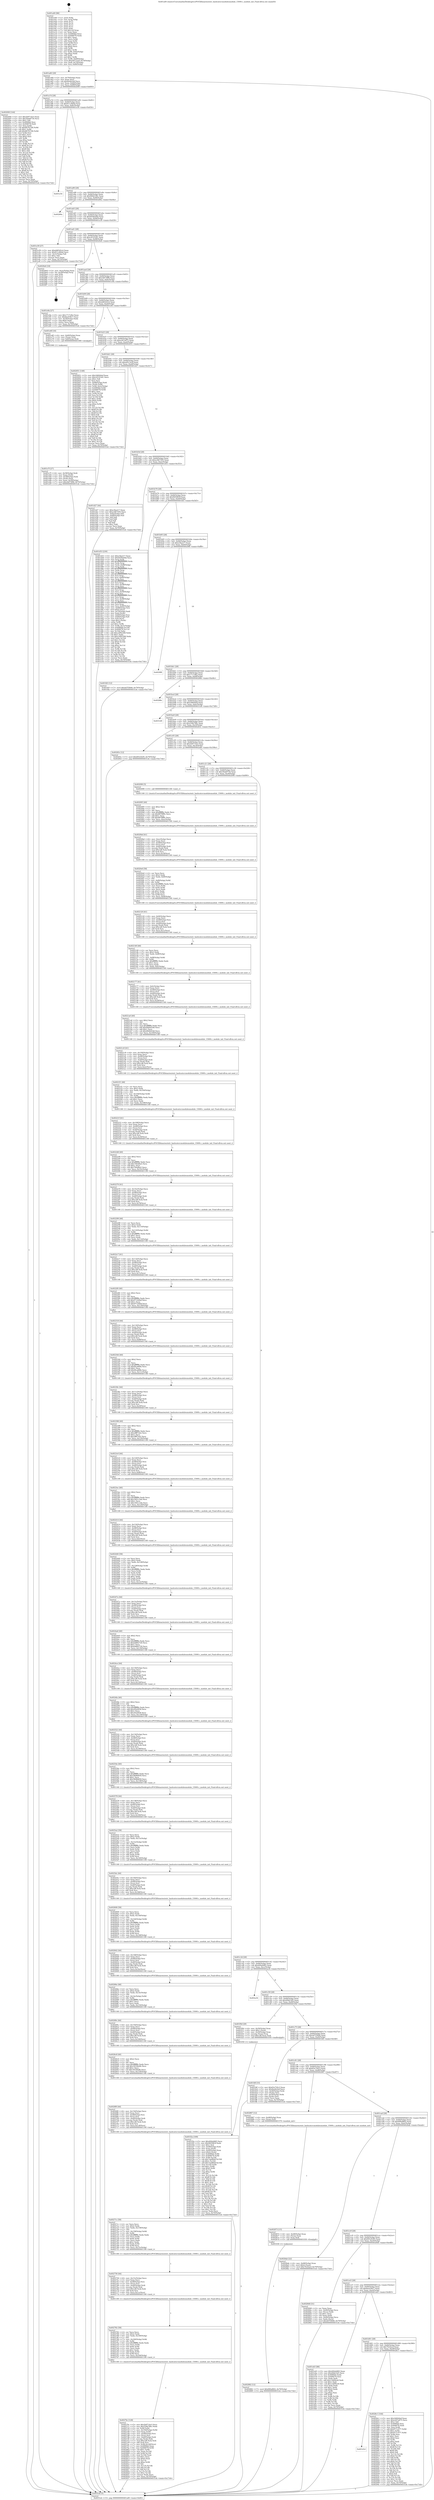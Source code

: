 digraph "0x401a00" {
  label = "0x401a00 (/mnt/c/Users/mathe/Desktop/tcc/POCII/binaries/extr_hashcatsrcmodulesmodule_15000.c_module_init_Final-ollvm.out::main(0))"
  labelloc = "t"
  node[shape=record]

  Entry [label="",width=0.3,height=0.3,shape=circle,fillcolor=black,style=filled]
  "0x401a60" [label="{
     0x401a60 [29]\l
     | [instrs]\l
     &nbsp;&nbsp;0x401a60 \<+3\>: mov -0x70(%rbp),%eax\l
     &nbsp;&nbsp;0x401a63 \<+2\>: mov %eax,%ecx\l
     &nbsp;&nbsp;0x401a65 \<+6\>: sub $0x8ed4c0ef,%ecx\l
     &nbsp;&nbsp;0x401a6b \<+6\>: mov %eax,-0x84(%rbp)\l
     &nbsp;&nbsp;0x401a71 \<+6\>: mov %ecx,-0x88(%rbp)\l
     &nbsp;&nbsp;0x401a77 \<+6\>: je 0000000000402000 \<main+0x600\>\l
  }"]
  "0x402000" [label="{
     0x402000 [144]\l
     | [instrs]\l
     &nbsp;&nbsp;0x402000 \<+5\>: mov $0x2b9714e3,%eax\l
     &nbsp;&nbsp;0x402005 \<+5\>: mov $0x30ab9734,%ecx\l
     &nbsp;&nbsp;0x40200a \<+2\>: mov $0x1,%dl\l
     &nbsp;&nbsp;0x40200c \<+7\>: mov 0x4060b4,%esi\l
     &nbsp;&nbsp;0x402013 \<+7\>: mov 0x406078,%edi\l
     &nbsp;&nbsp;0x40201a \<+3\>: mov %esi,%r8d\l
     &nbsp;&nbsp;0x40201d \<+7\>: sub $0x807615f4,%r8d\l
     &nbsp;&nbsp;0x402024 \<+4\>: sub $0x1,%r8d\l
     &nbsp;&nbsp;0x402028 \<+7\>: add $0x807615f4,%r8d\l
     &nbsp;&nbsp;0x40202f \<+4\>: imul %r8d,%esi\l
     &nbsp;&nbsp;0x402033 \<+3\>: and $0x1,%esi\l
     &nbsp;&nbsp;0x402036 \<+3\>: cmp $0x0,%esi\l
     &nbsp;&nbsp;0x402039 \<+4\>: sete %r9b\l
     &nbsp;&nbsp;0x40203d \<+3\>: cmp $0xa,%edi\l
     &nbsp;&nbsp;0x402040 \<+4\>: setl %r10b\l
     &nbsp;&nbsp;0x402044 \<+3\>: mov %r9b,%r11b\l
     &nbsp;&nbsp;0x402047 \<+4\>: xor $0xff,%r11b\l
     &nbsp;&nbsp;0x40204b \<+3\>: mov %r10b,%bl\l
     &nbsp;&nbsp;0x40204e \<+3\>: xor $0xff,%bl\l
     &nbsp;&nbsp;0x402051 \<+3\>: xor $0x1,%dl\l
     &nbsp;&nbsp;0x402054 \<+3\>: mov %r11b,%r14b\l
     &nbsp;&nbsp;0x402057 \<+4\>: and $0xff,%r14b\l
     &nbsp;&nbsp;0x40205b \<+3\>: and %dl,%r9b\l
     &nbsp;&nbsp;0x40205e \<+3\>: mov %bl,%r15b\l
     &nbsp;&nbsp;0x402061 \<+4\>: and $0xff,%r15b\l
     &nbsp;&nbsp;0x402065 \<+3\>: and %dl,%r10b\l
     &nbsp;&nbsp;0x402068 \<+3\>: or %r9b,%r14b\l
     &nbsp;&nbsp;0x40206b \<+3\>: or %r10b,%r15b\l
     &nbsp;&nbsp;0x40206e \<+3\>: xor %r15b,%r14b\l
     &nbsp;&nbsp;0x402071 \<+3\>: or %bl,%r11b\l
     &nbsp;&nbsp;0x402074 \<+4\>: xor $0xff,%r11b\l
     &nbsp;&nbsp;0x402078 \<+3\>: or $0x1,%dl\l
     &nbsp;&nbsp;0x40207b \<+3\>: and %dl,%r11b\l
     &nbsp;&nbsp;0x40207e \<+3\>: or %r11b,%r14b\l
     &nbsp;&nbsp;0x402081 \<+4\>: test $0x1,%r14b\l
     &nbsp;&nbsp;0x402085 \<+3\>: cmovne %ecx,%eax\l
     &nbsp;&nbsp;0x402088 \<+3\>: mov %eax,-0x70(%rbp)\l
     &nbsp;&nbsp;0x40208b \<+5\>: jmp 00000000004031eb \<main+0x17eb\>\l
  }"]
  "0x401a7d" [label="{
     0x401a7d [28]\l
     | [instrs]\l
     &nbsp;&nbsp;0x401a7d \<+5\>: jmp 0000000000401a82 \<main+0x82\>\l
     &nbsp;&nbsp;0x401a82 \<+6\>: mov -0x84(%rbp),%eax\l
     &nbsp;&nbsp;0x401a88 \<+5\>: sub $0x911c6b4d,%eax\l
     &nbsp;&nbsp;0x401a8d \<+6\>: mov %eax,-0x8c(%rbp)\l
     &nbsp;&nbsp;0x401a93 \<+6\>: je 0000000000401e54 \<main+0x454\>\l
  }"]
  Exit [label="",width=0.3,height=0.3,shape=circle,fillcolor=black,style=filled,peripheries=2]
  "0x401e54" [label="{
     0x401e54\l
  }", style=dashed]
  "0x401a99" [label="{
     0x401a99 [28]\l
     | [instrs]\l
     &nbsp;&nbsp;0x401a99 \<+5\>: jmp 0000000000401a9e \<main+0x9e\>\l
     &nbsp;&nbsp;0x401a9e \<+6\>: mov -0x84(%rbp),%eax\l
     &nbsp;&nbsp;0x401aa4 \<+5\>: sub $0x984b336c,%eax\l
     &nbsp;&nbsp;0x401aa9 \<+6\>: mov %eax,-0x90(%rbp)\l
     &nbsp;&nbsp;0x401aaf \<+6\>: je 000000000040289a \<main+0xe9a\>\l
  }"]
  "0x401d1d" [label="{
     0x401d1d\l
  }", style=dashed]
  "0x40289a" [label="{
     0x40289a\l
  }", style=dashed]
  "0x401ab5" [label="{
     0x401ab5 [28]\l
     | [instrs]\l
     &nbsp;&nbsp;0x401ab5 \<+5\>: jmp 0000000000401aba \<main+0xba\>\l
     &nbsp;&nbsp;0x401aba \<+6\>: mov -0x84(%rbp),%eax\l
     &nbsp;&nbsp;0x401ac0 \<+5\>: sub $0xb058a04d,%eax\l
     &nbsp;&nbsp;0x401ac5 \<+6\>: mov %eax,-0x94(%rbp)\l
     &nbsp;&nbsp;0x401acb \<+6\>: je 0000000000401e39 \<main+0x439\>\l
  }"]
  "0x4028c1" [label="{
     0x4028c1 [144]\l
     | [instrs]\l
     &nbsp;&nbsp;0x4028c1 \<+5\>: mov $0x246044ef,%eax\l
     &nbsp;&nbsp;0x4028c6 \<+5\>: mov $0xe267e875,%ecx\l
     &nbsp;&nbsp;0x4028cb \<+2\>: mov $0x1,%dl\l
     &nbsp;&nbsp;0x4028cd \<+7\>: mov 0x4060b4,%esi\l
     &nbsp;&nbsp;0x4028d4 \<+7\>: mov 0x406078,%edi\l
     &nbsp;&nbsp;0x4028db \<+3\>: mov %esi,%r8d\l
     &nbsp;&nbsp;0x4028de \<+7\>: add $0xf571c077,%r8d\l
     &nbsp;&nbsp;0x4028e5 \<+4\>: sub $0x1,%r8d\l
     &nbsp;&nbsp;0x4028e9 \<+7\>: sub $0xf571c077,%r8d\l
     &nbsp;&nbsp;0x4028f0 \<+4\>: imul %r8d,%esi\l
     &nbsp;&nbsp;0x4028f4 \<+3\>: and $0x1,%esi\l
     &nbsp;&nbsp;0x4028f7 \<+3\>: cmp $0x0,%esi\l
     &nbsp;&nbsp;0x4028fa \<+4\>: sete %r9b\l
     &nbsp;&nbsp;0x4028fe \<+3\>: cmp $0xa,%edi\l
     &nbsp;&nbsp;0x402901 \<+4\>: setl %r10b\l
     &nbsp;&nbsp;0x402905 \<+3\>: mov %r9b,%r11b\l
     &nbsp;&nbsp;0x402908 \<+4\>: xor $0xff,%r11b\l
     &nbsp;&nbsp;0x40290c \<+3\>: mov %r10b,%bl\l
     &nbsp;&nbsp;0x40290f \<+3\>: xor $0xff,%bl\l
     &nbsp;&nbsp;0x402912 \<+3\>: xor $0x0,%dl\l
     &nbsp;&nbsp;0x402915 \<+3\>: mov %r11b,%r14b\l
     &nbsp;&nbsp;0x402918 \<+4\>: and $0x0,%r14b\l
     &nbsp;&nbsp;0x40291c \<+3\>: and %dl,%r9b\l
     &nbsp;&nbsp;0x40291f \<+3\>: mov %bl,%r15b\l
     &nbsp;&nbsp;0x402922 \<+4\>: and $0x0,%r15b\l
     &nbsp;&nbsp;0x402926 \<+3\>: and %dl,%r10b\l
     &nbsp;&nbsp;0x402929 \<+3\>: or %r9b,%r14b\l
     &nbsp;&nbsp;0x40292c \<+3\>: or %r10b,%r15b\l
     &nbsp;&nbsp;0x40292f \<+3\>: xor %r15b,%r14b\l
     &nbsp;&nbsp;0x402932 \<+3\>: or %bl,%r11b\l
     &nbsp;&nbsp;0x402935 \<+4\>: xor $0xff,%r11b\l
     &nbsp;&nbsp;0x402939 \<+3\>: or $0x0,%dl\l
     &nbsp;&nbsp;0x40293c \<+3\>: and %dl,%r11b\l
     &nbsp;&nbsp;0x40293f \<+3\>: or %r11b,%r14b\l
     &nbsp;&nbsp;0x402942 \<+4\>: test $0x1,%r14b\l
     &nbsp;&nbsp;0x402946 \<+3\>: cmovne %ecx,%eax\l
     &nbsp;&nbsp;0x402949 \<+3\>: mov %eax,-0x70(%rbp)\l
     &nbsp;&nbsp;0x40294c \<+5\>: jmp 00000000004031eb \<main+0x17eb\>\l
  }"]
  "0x401e39" [label="{
     0x401e39 [27]\l
     | [instrs]\l
     &nbsp;&nbsp;0x401e39 \<+5\>: mov $0xdd65d2c4,%eax\l
     &nbsp;&nbsp;0x401e3e \<+5\>: mov $0x911c6b4d,%ecx\l
     &nbsp;&nbsp;0x401e43 \<+3\>: mov -0x31(%rbp),%dl\l
     &nbsp;&nbsp;0x401e46 \<+3\>: test $0x1,%dl\l
     &nbsp;&nbsp;0x401e49 \<+3\>: cmovne %ecx,%eax\l
     &nbsp;&nbsp;0x401e4c \<+3\>: mov %eax,-0x70(%rbp)\l
     &nbsp;&nbsp;0x401e4f \<+5\>: jmp 00000000004031eb \<main+0x17eb\>\l
  }"]
  "0x401ad1" [label="{
     0x401ad1 [28]\l
     | [instrs]\l
     &nbsp;&nbsp;0x401ad1 \<+5\>: jmp 0000000000401ad6 \<main+0xd6\>\l
     &nbsp;&nbsp;0x401ad6 \<+6\>: mov -0x84(%rbp),%eax\l
     &nbsp;&nbsp;0x401adc \<+5\>: sub $0xc45353d1,%eax\l
     &nbsp;&nbsp;0x401ae1 \<+6\>: mov %eax,-0x98(%rbp)\l
     &nbsp;&nbsp;0x401ae7 \<+6\>: je 00000000004029e6 \<main+0xfe6\>\l
  }"]
  "0x402882" [label="{
     0x402882 [12]\l
     | [instrs]\l
     &nbsp;&nbsp;0x402882 \<+7\>: movl $0x690af602,-0x70(%rbp)\l
     &nbsp;&nbsp;0x402889 \<+5\>: jmp 00000000004031eb \<main+0x17eb\>\l
  }"]
  "0x4029e6" [label="{
     0x4029e6 [18]\l
     | [instrs]\l
     &nbsp;&nbsp;0x4029e6 \<+3\>: mov -0x2c(%rbp),%eax\l
     &nbsp;&nbsp;0x4029e9 \<+4\>: lea -0x28(%rbp),%rsp\l
     &nbsp;&nbsp;0x4029ed \<+1\>: pop %rbx\l
     &nbsp;&nbsp;0x4029ee \<+2\>: pop %r12\l
     &nbsp;&nbsp;0x4029f0 \<+2\>: pop %r13\l
     &nbsp;&nbsp;0x4029f2 \<+2\>: pop %r14\l
     &nbsp;&nbsp;0x4029f4 \<+2\>: pop %r15\l
     &nbsp;&nbsp;0x4029f6 \<+1\>: pop %rbp\l
     &nbsp;&nbsp;0x4029f7 \<+1\>: ret\l
  }"]
  "0x401aed" [label="{
     0x401aed [28]\l
     | [instrs]\l
     &nbsp;&nbsp;0x401aed \<+5\>: jmp 0000000000401af2 \<main+0xf2\>\l
     &nbsp;&nbsp;0x401af2 \<+6\>: mov -0x84(%rbp),%eax\l
     &nbsp;&nbsp;0x401af8 \<+5\>: sub $0xcb873f96,%eax\l
     &nbsp;&nbsp;0x401afd \<+6\>: mov %eax,-0x9c(%rbp)\l
     &nbsp;&nbsp;0x401b03 \<+6\>: je 0000000000401e9a \<main+0x49a\>\l
  }"]
  "0x402873" [label="{
     0x402873 [15]\l
     | [instrs]\l
     &nbsp;&nbsp;0x402873 \<+4\>: mov -0x48(%rbp),%rax\l
     &nbsp;&nbsp;0x402877 \<+3\>: mov (%rax),%rax\l
     &nbsp;&nbsp;0x40287a \<+3\>: mov %rax,%rdi\l
     &nbsp;&nbsp;0x40287d \<+5\>: call 0000000000401030 \<free@plt\>\l
     | [calls]\l
     &nbsp;&nbsp;0x401030 \{1\} (unknown)\l
  }"]
  "0x401e9a" [label="{
     0x401e9a [27]\l
     | [instrs]\l
     &nbsp;&nbsp;0x401e9a \<+5\>: mov $0x1717cfb2,%eax\l
     &nbsp;&nbsp;0x401e9f \<+5\>: mov $0x6ac036c7,%ecx\l
     &nbsp;&nbsp;0x401ea4 \<+3\>: mov -0x30(%rbp),%edx\l
     &nbsp;&nbsp;0x401ea7 \<+3\>: cmp $0x0,%edx\l
     &nbsp;&nbsp;0x401eaa \<+3\>: cmove %ecx,%eax\l
     &nbsp;&nbsp;0x401ead \<+3\>: mov %eax,-0x70(%rbp)\l
     &nbsp;&nbsp;0x401eb0 \<+5\>: jmp 00000000004031eb \<main+0x17eb\>\l
  }"]
  "0x401b09" [label="{
     0x401b09 [28]\l
     | [instrs]\l
     &nbsp;&nbsp;0x401b09 \<+5\>: jmp 0000000000401b0e \<main+0x10e\>\l
     &nbsp;&nbsp;0x401b0e \<+6\>: mov -0x84(%rbp),%eax\l
     &nbsp;&nbsp;0x401b14 \<+5\>: sub $0xdd65d2c4,%eax\l
     &nbsp;&nbsp;0x401b19 \<+6\>: mov %eax,-0xa0(%rbp)\l
     &nbsp;&nbsp;0x401b1f \<+6\>: je 0000000000401e6f \<main+0x46f\>\l
  }"]
  "0x4027bc" [label="{
     0x4027bc [128]\l
     | [instrs]\l
     &nbsp;&nbsp;0x4027bc \<+5\>: mov $0x2b9714e3,%ecx\l
     &nbsp;&nbsp;0x4027c1 \<+5\>: mov $0x256b786c,%edx\l
     &nbsp;&nbsp;0x4027c6 \<+3\>: xor %r8d,%r8d\l
     &nbsp;&nbsp;0x4027c9 \<+7\>: mov -0x164(%rbp),%r9d\l
     &nbsp;&nbsp;0x4027d0 \<+4\>: imul %eax,%r9d\l
     &nbsp;&nbsp;0x4027d4 \<+4\>: mov -0x48(%rbp),%rsi\l
     &nbsp;&nbsp;0x4027d8 \<+3\>: mov (%rsi),%rsi\l
     &nbsp;&nbsp;0x4027db \<+4\>: mov -0x40(%rbp),%rdi\l
     &nbsp;&nbsp;0x4027df \<+3\>: movslq (%rdi),%rdi\l
     &nbsp;&nbsp;0x4027e2 \<+7\>: imul $0x1d8,%rdi,%rdi\l
     &nbsp;&nbsp;0x4027e9 \<+3\>: add %rdi,%rsi\l
     &nbsp;&nbsp;0x4027ec \<+7\>: mov %r9d,0x1d0(%rsi)\l
     &nbsp;&nbsp;0x4027f3 \<+7\>: mov 0x4060b4,%eax\l
     &nbsp;&nbsp;0x4027fa \<+8\>: mov 0x406078,%r9d\l
     &nbsp;&nbsp;0x402802 \<+4\>: sub $0x1,%r8d\l
     &nbsp;&nbsp;0x402806 \<+3\>: mov %eax,%r10d\l
     &nbsp;&nbsp;0x402809 \<+3\>: add %r8d,%r10d\l
     &nbsp;&nbsp;0x40280c \<+4\>: imul %r10d,%eax\l
     &nbsp;&nbsp;0x402810 \<+3\>: and $0x1,%eax\l
     &nbsp;&nbsp;0x402813 \<+3\>: cmp $0x0,%eax\l
     &nbsp;&nbsp;0x402816 \<+4\>: sete %r11b\l
     &nbsp;&nbsp;0x40281a \<+4\>: cmp $0xa,%r9d\l
     &nbsp;&nbsp;0x40281e \<+3\>: setl %bl\l
     &nbsp;&nbsp;0x402821 \<+3\>: mov %r11b,%r14b\l
     &nbsp;&nbsp;0x402824 \<+3\>: and %bl,%r14b\l
     &nbsp;&nbsp;0x402827 \<+3\>: xor %bl,%r11b\l
     &nbsp;&nbsp;0x40282a \<+3\>: or %r11b,%r14b\l
     &nbsp;&nbsp;0x40282d \<+4\>: test $0x1,%r14b\l
     &nbsp;&nbsp;0x402831 \<+3\>: cmovne %edx,%ecx\l
     &nbsp;&nbsp;0x402834 \<+3\>: mov %ecx,-0x70(%rbp)\l
     &nbsp;&nbsp;0x402837 \<+5\>: jmp 00000000004031eb \<main+0x17eb\>\l
  }"]
  "0x401e6f" [label="{
     0x401e6f [16]\l
     | [instrs]\l
     &nbsp;&nbsp;0x401e6f \<+4\>: mov -0x60(%rbp),%rax\l
     &nbsp;&nbsp;0x401e73 \<+3\>: mov (%rax),%rax\l
     &nbsp;&nbsp;0x401e76 \<+4\>: mov 0x8(%rax),%rdi\l
     &nbsp;&nbsp;0x401e7a \<+5\>: call 0000000000401060 \<atoi@plt\>\l
     | [calls]\l
     &nbsp;&nbsp;0x401060 \{1\} (unknown)\l
  }"]
  "0x401b25" [label="{
     0x401b25 [28]\l
     | [instrs]\l
     &nbsp;&nbsp;0x401b25 \<+5\>: jmp 0000000000401b2a \<main+0x12a\>\l
     &nbsp;&nbsp;0x401b2a \<+6\>: mov -0x84(%rbp),%eax\l
     &nbsp;&nbsp;0x401b30 \<+5\>: sub $0xe267e875,%eax\l
     &nbsp;&nbsp;0x401b35 \<+6\>: mov %eax,-0xa4(%rbp)\l
     &nbsp;&nbsp;0x401b3b \<+6\>: je 0000000000402951 \<main+0xf51\>\l
  }"]
  "0x402782" [label="{
     0x402782 [58]\l
     | [instrs]\l
     &nbsp;&nbsp;0x402782 \<+2\>: xor %ecx,%ecx\l
     &nbsp;&nbsp;0x402784 \<+5\>: mov $0x2,%edx\l
     &nbsp;&nbsp;0x402789 \<+6\>: mov %edx,-0x160(%rbp)\l
     &nbsp;&nbsp;0x40278f \<+1\>: cltd\l
     &nbsp;&nbsp;0x402790 \<+7\>: mov -0x160(%rbp),%r8d\l
     &nbsp;&nbsp;0x402797 \<+3\>: idiv %r8d\l
     &nbsp;&nbsp;0x40279a \<+6\>: imul $0xfffffffe,%edx,%edx\l
     &nbsp;&nbsp;0x4027a0 \<+3\>: mov %ecx,%r9d\l
     &nbsp;&nbsp;0x4027a3 \<+3\>: sub %edx,%r9d\l
     &nbsp;&nbsp;0x4027a6 \<+2\>: mov %ecx,%edx\l
     &nbsp;&nbsp;0x4027a8 \<+3\>: sub $0x1,%edx\l
     &nbsp;&nbsp;0x4027ab \<+3\>: add %edx,%r9d\l
     &nbsp;&nbsp;0x4027ae \<+3\>: sub %r9d,%ecx\l
     &nbsp;&nbsp;0x4027b1 \<+6\>: mov %ecx,-0x164(%rbp)\l
     &nbsp;&nbsp;0x4027b7 \<+5\>: call 0000000000401160 \<next_i\>\l
     | [calls]\l
     &nbsp;&nbsp;0x401160 \{1\} (/mnt/c/Users/mathe/Desktop/tcc/POCII/binaries/extr_hashcatsrcmodulesmodule_15000.c_module_init_Final-ollvm.out::next_i)\l
  }"]
  "0x402951" [label="{
     0x402951 [149]\l
     | [instrs]\l
     &nbsp;&nbsp;0x402951 \<+5\>: mov $0x246044ef,%eax\l
     &nbsp;&nbsp;0x402956 \<+5\>: mov $0xc45353d1,%ecx\l
     &nbsp;&nbsp;0x40295b \<+2\>: mov $0x1,%dl\l
     &nbsp;&nbsp;0x40295d \<+2\>: xor %esi,%esi\l
     &nbsp;&nbsp;0x40295f \<+4\>: mov -0x68(%rbp),%rdi\l
     &nbsp;&nbsp;0x402963 \<+3\>: mov (%rdi),%r8d\l
     &nbsp;&nbsp;0x402966 \<+4\>: mov %r8d,-0x2c(%rbp)\l
     &nbsp;&nbsp;0x40296a \<+8\>: mov 0x4060b4,%r8d\l
     &nbsp;&nbsp;0x402972 \<+8\>: mov 0x406078,%r9d\l
     &nbsp;&nbsp;0x40297a \<+3\>: sub $0x1,%esi\l
     &nbsp;&nbsp;0x40297d \<+3\>: mov %r8d,%r10d\l
     &nbsp;&nbsp;0x402980 \<+3\>: add %esi,%r10d\l
     &nbsp;&nbsp;0x402983 \<+4\>: imul %r10d,%r8d\l
     &nbsp;&nbsp;0x402987 \<+4\>: and $0x1,%r8d\l
     &nbsp;&nbsp;0x40298b \<+4\>: cmp $0x0,%r8d\l
     &nbsp;&nbsp;0x40298f \<+4\>: sete %r11b\l
     &nbsp;&nbsp;0x402993 \<+4\>: cmp $0xa,%r9d\l
     &nbsp;&nbsp;0x402997 \<+3\>: setl %bl\l
     &nbsp;&nbsp;0x40299a \<+3\>: mov %r11b,%r14b\l
     &nbsp;&nbsp;0x40299d \<+4\>: xor $0xff,%r14b\l
     &nbsp;&nbsp;0x4029a1 \<+3\>: mov %bl,%r15b\l
     &nbsp;&nbsp;0x4029a4 \<+4\>: xor $0xff,%r15b\l
     &nbsp;&nbsp;0x4029a8 \<+3\>: xor $0x0,%dl\l
     &nbsp;&nbsp;0x4029ab \<+3\>: mov %r14b,%r12b\l
     &nbsp;&nbsp;0x4029ae \<+4\>: and $0x0,%r12b\l
     &nbsp;&nbsp;0x4029b2 \<+3\>: and %dl,%r11b\l
     &nbsp;&nbsp;0x4029b5 \<+3\>: mov %r15b,%r13b\l
     &nbsp;&nbsp;0x4029b8 \<+4\>: and $0x0,%r13b\l
     &nbsp;&nbsp;0x4029bc \<+2\>: and %dl,%bl\l
     &nbsp;&nbsp;0x4029be \<+3\>: or %r11b,%r12b\l
     &nbsp;&nbsp;0x4029c1 \<+3\>: or %bl,%r13b\l
     &nbsp;&nbsp;0x4029c4 \<+3\>: xor %r13b,%r12b\l
     &nbsp;&nbsp;0x4029c7 \<+3\>: or %r15b,%r14b\l
     &nbsp;&nbsp;0x4029ca \<+4\>: xor $0xff,%r14b\l
     &nbsp;&nbsp;0x4029ce \<+3\>: or $0x0,%dl\l
     &nbsp;&nbsp;0x4029d1 \<+3\>: and %dl,%r14b\l
     &nbsp;&nbsp;0x4029d4 \<+3\>: or %r14b,%r12b\l
     &nbsp;&nbsp;0x4029d7 \<+4\>: test $0x1,%r12b\l
     &nbsp;&nbsp;0x4029db \<+3\>: cmovne %ecx,%eax\l
     &nbsp;&nbsp;0x4029de \<+3\>: mov %eax,-0x70(%rbp)\l
     &nbsp;&nbsp;0x4029e1 \<+5\>: jmp 00000000004031eb \<main+0x17eb\>\l
  }"]
  "0x401b41" [label="{
     0x401b41 [28]\l
     | [instrs]\l
     &nbsp;&nbsp;0x401b41 \<+5\>: jmp 0000000000401b46 \<main+0x146\>\l
     &nbsp;&nbsp;0x401b46 \<+6\>: mov -0x84(%rbp),%eax\l
     &nbsp;&nbsp;0x401b4c \<+5\>: sub $0xe9513a3f,%eax\l
     &nbsp;&nbsp;0x401b51 \<+6\>: mov %eax,-0xa8(%rbp)\l
     &nbsp;&nbsp;0x401b57 \<+6\>: je 0000000000401d27 \<main+0x327\>\l
  }"]
  "0x402756" [label="{
     0x402756 [44]\l
     | [instrs]\l
     &nbsp;&nbsp;0x402756 \<+6\>: mov -0x15c(%rbp),%ecx\l
     &nbsp;&nbsp;0x40275c \<+3\>: imul %eax,%ecx\l
     &nbsp;&nbsp;0x40275f \<+4\>: mov -0x48(%rbp),%rsi\l
     &nbsp;&nbsp;0x402763 \<+3\>: mov (%rsi),%rsi\l
     &nbsp;&nbsp;0x402766 \<+4\>: mov -0x40(%rbp),%rdi\l
     &nbsp;&nbsp;0x40276a \<+3\>: movslq (%rdi),%rdi\l
     &nbsp;&nbsp;0x40276d \<+7\>: imul $0x1d8,%rdi,%rdi\l
     &nbsp;&nbsp;0x402774 \<+3\>: add %rdi,%rsi\l
     &nbsp;&nbsp;0x402777 \<+6\>: mov %ecx,0x1cc(%rsi)\l
     &nbsp;&nbsp;0x40277d \<+5\>: call 0000000000401160 \<next_i\>\l
     | [calls]\l
     &nbsp;&nbsp;0x401160 \{1\} (/mnt/c/Users/mathe/Desktop/tcc/POCII/binaries/extr_hashcatsrcmodulesmodule_15000.c_module_init_Final-ollvm.out::next_i)\l
  }"]
  "0x401d27" [label="{
     0x401d27 [44]\l
     | [instrs]\l
     &nbsp;&nbsp;0x401d27 \<+5\>: mov $0xe3ba217,%eax\l
     &nbsp;&nbsp;0x401d2c \<+5\>: mov $0xec8b7205,%ecx\l
     &nbsp;&nbsp;0x401d31 \<+3\>: mov -0x6a(%rbp),%dl\l
     &nbsp;&nbsp;0x401d34 \<+4\>: mov -0x69(%rbp),%sil\l
     &nbsp;&nbsp;0x401d38 \<+3\>: mov %dl,%dil\l
     &nbsp;&nbsp;0x401d3b \<+3\>: and %sil,%dil\l
     &nbsp;&nbsp;0x401d3e \<+3\>: xor %sil,%dl\l
     &nbsp;&nbsp;0x401d41 \<+3\>: or %dl,%dil\l
     &nbsp;&nbsp;0x401d44 \<+4\>: test $0x1,%dil\l
     &nbsp;&nbsp;0x401d48 \<+3\>: cmovne %ecx,%eax\l
     &nbsp;&nbsp;0x401d4b \<+3\>: mov %eax,-0x70(%rbp)\l
     &nbsp;&nbsp;0x401d4e \<+5\>: jmp 00000000004031eb \<main+0x17eb\>\l
  }"]
  "0x401b5d" [label="{
     0x401b5d [28]\l
     | [instrs]\l
     &nbsp;&nbsp;0x401b5d \<+5\>: jmp 0000000000401b62 \<main+0x162\>\l
     &nbsp;&nbsp;0x401b62 \<+6\>: mov -0x84(%rbp),%eax\l
     &nbsp;&nbsp;0x401b68 \<+5\>: sub $0xec8b7205,%eax\l
     &nbsp;&nbsp;0x401b6d \<+6\>: mov %eax,-0xac(%rbp)\l
     &nbsp;&nbsp;0x401b73 \<+6\>: je 0000000000401d53 \<main+0x353\>\l
  }"]
  "0x4031eb" [label="{
     0x4031eb [5]\l
     | [instrs]\l
     &nbsp;&nbsp;0x4031eb \<+5\>: jmp 0000000000401a60 \<main+0x60\>\l
  }"]
  "0x401a00" [label="{
     0x401a00 [96]\l
     | [instrs]\l
     &nbsp;&nbsp;0x401a00 \<+1\>: push %rbp\l
     &nbsp;&nbsp;0x401a01 \<+3\>: mov %rsp,%rbp\l
     &nbsp;&nbsp;0x401a04 \<+2\>: push %r15\l
     &nbsp;&nbsp;0x401a06 \<+2\>: push %r14\l
     &nbsp;&nbsp;0x401a08 \<+2\>: push %r13\l
     &nbsp;&nbsp;0x401a0a \<+2\>: push %r12\l
     &nbsp;&nbsp;0x401a0c \<+1\>: push %rbx\l
     &nbsp;&nbsp;0x401a0d \<+7\>: sub $0x1c8,%rsp\l
     &nbsp;&nbsp;0x401a14 \<+2\>: xor %eax,%eax\l
     &nbsp;&nbsp;0x401a16 \<+7\>: mov 0x4060b4,%ecx\l
     &nbsp;&nbsp;0x401a1d \<+7\>: mov 0x406078,%edx\l
     &nbsp;&nbsp;0x401a24 \<+3\>: sub $0x1,%eax\l
     &nbsp;&nbsp;0x401a27 \<+3\>: mov %ecx,%r8d\l
     &nbsp;&nbsp;0x401a2a \<+3\>: add %eax,%r8d\l
     &nbsp;&nbsp;0x401a2d \<+4\>: imul %r8d,%ecx\l
     &nbsp;&nbsp;0x401a31 \<+3\>: and $0x1,%ecx\l
     &nbsp;&nbsp;0x401a34 \<+3\>: cmp $0x0,%ecx\l
     &nbsp;&nbsp;0x401a37 \<+4\>: sete %r9b\l
     &nbsp;&nbsp;0x401a3b \<+4\>: and $0x1,%r9b\l
     &nbsp;&nbsp;0x401a3f \<+4\>: mov %r9b,-0x6a(%rbp)\l
     &nbsp;&nbsp;0x401a43 \<+3\>: cmp $0xa,%edx\l
     &nbsp;&nbsp;0x401a46 \<+4\>: setl %r9b\l
     &nbsp;&nbsp;0x401a4a \<+4\>: and $0x1,%r9b\l
     &nbsp;&nbsp;0x401a4e \<+4\>: mov %r9b,-0x69(%rbp)\l
     &nbsp;&nbsp;0x401a52 \<+7\>: movl $0xe9513a3f,-0x70(%rbp)\l
     &nbsp;&nbsp;0x401a59 \<+3\>: mov %edi,-0x74(%rbp)\l
     &nbsp;&nbsp;0x401a5c \<+4\>: mov %rsi,-0x80(%rbp)\l
  }"]
  "0x40271c" [label="{
     0x40271c [58]\l
     | [instrs]\l
     &nbsp;&nbsp;0x40271c \<+2\>: xor %ecx,%ecx\l
     &nbsp;&nbsp;0x40271e \<+5\>: mov $0x2,%edx\l
     &nbsp;&nbsp;0x402723 \<+6\>: mov %edx,-0x158(%rbp)\l
     &nbsp;&nbsp;0x402729 \<+1\>: cltd\l
     &nbsp;&nbsp;0x40272a \<+7\>: mov -0x158(%rbp),%r8d\l
     &nbsp;&nbsp;0x402731 \<+3\>: idiv %r8d\l
     &nbsp;&nbsp;0x402734 \<+6\>: imul $0xfffffffe,%edx,%edx\l
     &nbsp;&nbsp;0x40273a \<+3\>: mov %ecx,%r9d\l
     &nbsp;&nbsp;0x40273d \<+3\>: sub %edx,%r9d\l
     &nbsp;&nbsp;0x402740 \<+2\>: mov %ecx,%edx\l
     &nbsp;&nbsp;0x402742 \<+3\>: sub $0x1,%edx\l
     &nbsp;&nbsp;0x402745 \<+3\>: add %edx,%r9d\l
     &nbsp;&nbsp;0x402748 \<+3\>: sub %r9d,%ecx\l
     &nbsp;&nbsp;0x40274b \<+6\>: mov %ecx,-0x15c(%rbp)\l
     &nbsp;&nbsp;0x402751 \<+5\>: call 0000000000401160 \<next_i\>\l
     | [calls]\l
     &nbsp;&nbsp;0x401160 \{1\} (/mnt/c/Users/mathe/Desktop/tcc/POCII/binaries/extr_hashcatsrcmodulesmodule_15000.c_module_init_Final-ollvm.out::next_i)\l
  }"]
  "0x401d53" [label="{
     0x401d53 [230]\l
     | [instrs]\l
     &nbsp;&nbsp;0x401d53 \<+5\>: mov $0xe3ba217,%eax\l
     &nbsp;&nbsp;0x401d58 \<+5\>: mov $0xb058a04d,%ecx\l
     &nbsp;&nbsp;0x401d5d \<+3\>: mov %rsp,%rdx\l
     &nbsp;&nbsp;0x401d60 \<+4\>: add $0xfffffffffffffff0,%rdx\l
     &nbsp;&nbsp;0x401d64 \<+3\>: mov %rdx,%rsp\l
     &nbsp;&nbsp;0x401d67 \<+4\>: mov %rdx,-0x68(%rbp)\l
     &nbsp;&nbsp;0x401d6b \<+3\>: mov %rsp,%rdx\l
     &nbsp;&nbsp;0x401d6e \<+4\>: add $0xfffffffffffffff0,%rdx\l
     &nbsp;&nbsp;0x401d72 \<+3\>: mov %rdx,%rsp\l
     &nbsp;&nbsp;0x401d75 \<+3\>: mov %rsp,%rsi\l
     &nbsp;&nbsp;0x401d78 \<+4\>: add $0xfffffffffffffff0,%rsi\l
     &nbsp;&nbsp;0x401d7c \<+3\>: mov %rsi,%rsp\l
     &nbsp;&nbsp;0x401d7f \<+4\>: mov %rsi,-0x60(%rbp)\l
     &nbsp;&nbsp;0x401d83 \<+3\>: mov %rsp,%rsi\l
     &nbsp;&nbsp;0x401d86 \<+4\>: add $0xfffffffffffffff0,%rsi\l
     &nbsp;&nbsp;0x401d8a \<+3\>: mov %rsi,%rsp\l
     &nbsp;&nbsp;0x401d8d \<+4\>: mov %rsi,-0x58(%rbp)\l
     &nbsp;&nbsp;0x401d91 \<+3\>: mov %rsp,%rsi\l
     &nbsp;&nbsp;0x401d94 \<+4\>: add $0xfffffffffffffff0,%rsi\l
     &nbsp;&nbsp;0x401d98 \<+3\>: mov %rsi,%rsp\l
     &nbsp;&nbsp;0x401d9b \<+4\>: mov %rsi,-0x50(%rbp)\l
     &nbsp;&nbsp;0x401d9f \<+3\>: mov %rsp,%rsi\l
     &nbsp;&nbsp;0x401da2 \<+4\>: add $0xfffffffffffffff0,%rsi\l
     &nbsp;&nbsp;0x401da6 \<+3\>: mov %rsi,%rsp\l
     &nbsp;&nbsp;0x401da9 \<+4\>: mov %rsi,-0x48(%rbp)\l
     &nbsp;&nbsp;0x401dad \<+3\>: mov %rsp,%rsi\l
     &nbsp;&nbsp;0x401db0 \<+4\>: add $0xfffffffffffffff0,%rsi\l
     &nbsp;&nbsp;0x401db4 \<+3\>: mov %rsi,%rsp\l
     &nbsp;&nbsp;0x401db7 \<+4\>: mov %rsi,-0x40(%rbp)\l
     &nbsp;&nbsp;0x401dbb \<+4\>: mov -0x68(%rbp),%rsi\l
     &nbsp;&nbsp;0x401dbf \<+6\>: movl $0x0,(%rsi)\l
     &nbsp;&nbsp;0x401dc5 \<+3\>: mov -0x74(%rbp),%edi\l
     &nbsp;&nbsp;0x401dc8 \<+2\>: mov %edi,(%rdx)\l
     &nbsp;&nbsp;0x401dca \<+4\>: mov -0x60(%rbp),%rsi\l
     &nbsp;&nbsp;0x401dce \<+4\>: mov -0x80(%rbp),%r8\l
     &nbsp;&nbsp;0x401dd2 \<+3\>: mov %r8,(%rsi)\l
     &nbsp;&nbsp;0x401dd5 \<+3\>: cmpl $0x2,(%rdx)\l
     &nbsp;&nbsp;0x401dd8 \<+4\>: setne %r9b\l
     &nbsp;&nbsp;0x401ddc \<+4\>: and $0x1,%r9b\l
     &nbsp;&nbsp;0x401de0 \<+4\>: mov %r9b,-0x31(%rbp)\l
     &nbsp;&nbsp;0x401de4 \<+8\>: mov 0x4060b4,%r10d\l
     &nbsp;&nbsp;0x401dec \<+8\>: mov 0x406078,%r11d\l
     &nbsp;&nbsp;0x401df4 \<+3\>: mov %r10d,%ebx\l
     &nbsp;&nbsp;0x401df7 \<+6\>: add $0xc2992268,%ebx\l
     &nbsp;&nbsp;0x401dfd \<+3\>: sub $0x1,%ebx\l
     &nbsp;&nbsp;0x401e00 \<+6\>: sub $0xc2992268,%ebx\l
     &nbsp;&nbsp;0x401e06 \<+4\>: imul %ebx,%r10d\l
     &nbsp;&nbsp;0x401e0a \<+4\>: and $0x1,%r10d\l
     &nbsp;&nbsp;0x401e0e \<+4\>: cmp $0x0,%r10d\l
     &nbsp;&nbsp;0x401e12 \<+4\>: sete %r9b\l
     &nbsp;&nbsp;0x401e16 \<+4\>: cmp $0xa,%r11d\l
     &nbsp;&nbsp;0x401e1a \<+4\>: setl %r14b\l
     &nbsp;&nbsp;0x401e1e \<+3\>: mov %r9b,%r15b\l
     &nbsp;&nbsp;0x401e21 \<+3\>: and %r14b,%r15b\l
     &nbsp;&nbsp;0x401e24 \<+3\>: xor %r14b,%r9b\l
     &nbsp;&nbsp;0x401e27 \<+3\>: or %r9b,%r15b\l
     &nbsp;&nbsp;0x401e2a \<+4\>: test $0x1,%r15b\l
     &nbsp;&nbsp;0x401e2e \<+3\>: cmovne %ecx,%eax\l
     &nbsp;&nbsp;0x401e31 \<+3\>: mov %eax,-0x70(%rbp)\l
     &nbsp;&nbsp;0x401e34 \<+5\>: jmp 00000000004031eb \<main+0x17eb\>\l
  }"]
  "0x401b79" [label="{
     0x401b79 [28]\l
     | [instrs]\l
     &nbsp;&nbsp;0x401b79 \<+5\>: jmp 0000000000401b7e \<main+0x17e\>\l
     &nbsp;&nbsp;0x401b7e \<+6\>: mov -0x84(%rbp),%eax\l
     &nbsp;&nbsp;0x401b84 \<+5\>: sub $0xf405963f,%eax\l
     &nbsp;&nbsp;0x401b89 \<+6\>: mov %eax,-0xb0(%rbp)\l
     &nbsp;&nbsp;0x401b8f \<+6\>: je 0000000000401fd3 \<main+0x5d3\>\l
  }"]
  "0x401e7f" [label="{
     0x401e7f [27]\l
     | [instrs]\l
     &nbsp;&nbsp;0x401e7f \<+4\>: mov -0x58(%rbp),%rdi\l
     &nbsp;&nbsp;0x401e83 \<+2\>: mov %eax,(%rdi)\l
     &nbsp;&nbsp;0x401e85 \<+4\>: mov -0x58(%rbp),%rdi\l
     &nbsp;&nbsp;0x401e89 \<+2\>: mov (%rdi),%eax\l
     &nbsp;&nbsp;0x401e8b \<+3\>: mov %eax,-0x30(%rbp)\l
     &nbsp;&nbsp;0x401e8e \<+7\>: movl $0xcb873f96,-0x70(%rbp)\l
     &nbsp;&nbsp;0x401e95 \<+5\>: jmp 00000000004031eb \<main+0x17eb\>\l
  }"]
  "0x4026f0" [label="{
     0x4026f0 [44]\l
     | [instrs]\l
     &nbsp;&nbsp;0x4026f0 \<+6\>: mov -0x154(%rbp),%ecx\l
     &nbsp;&nbsp;0x4026f6 \<+3\>: imul %eax,%ecx\l
     &nbsp;&nbsp;0x4026f9 \<+4\>: mov -0x48(%rbp),%rsi\l
     &nbsp;&nbsp;0x4026fd \<+3\>: mov (%rsi),%rsi\l
     &nbsp;&nbsp;0x402700 \<+4\>: mov -0x40(%rbp),%rdi\l
     &nbsp;&nbsp;0x402704 \<+3\>: movslq (%rdi),%rdi\l
     &nbsp;&nbsp;0x402707 \<+7\>: imul $0x1d8,%rdi,%rdi\l
     &nbsp;&nbsp;0x40270e \<+3\>: add %rdi,%rsi\l
     &nbsp;&nbsp;0x402711 \<+6\>: mov %ecx,0x1c8(%rsi)\l
     &nbsp;&nbsp;0x402717 \<+5\>: call 0000000000401160 \<next_i\>\l
     | [calls]\l
     &nbsp;&nbsp;0x401160 \{1\} (/mnt/c/Users/mathe/Desktop/tcc/POCII/binaries/extr_hashcatsrcmodulesmodule_15000.c_module_init_Final-ollvm.out::next_i)\l
  }"]
  "0x401fd3" [label="{
     0x401fd3 [12]\l
     | [instrs]\l
     &nbsp;&nbsp;0x401fd3 \<+7\>: movl $0x4d7f3846,-0x70(%rbp)\l
     &nbsp;&nbsp;0x401fda \<+5\>: jmp 00000000004031eb \<main+0x17eb\>\l
  }"]
  "0x401b95" [label="{
     0x401b95 [28]\l
     | [instrs]\l
     &nbsp;&nbsp;0x401b95 \<+5\>: jmp 0000000000401b9a \<main+0x19a\>\l
     &nbsp;&nbsp;0x401b9a \<+6\>: mov -0x84(%rbp),%eax\l
     &nbsp;&nbsp;0x401ba0 \<+5\>: sub $0xe3ba217,%eax\l
     &nbsp;&nbsp;0x401ba5 \<+6\>: mov %eax,-0xb4(%rbp)\l
     &nbsp;&nbsp;0x401bab \<+6\>: je 00000000004029f8 \<main+0xff8\>\l
  }"]
  "0x4026c8" [label="{
     0x4026c8 [40]\l
     | [instrs]\l
     &nbsp;&nbsp;0x4026c8 \<+5\>: mov $0x2,%ecx\l
     &nbsp;&nbsp;0x4026cd \<+1\>: cltd\l
     &nbsp;&nbsp;0x4026ce \<+2\>: idiv %ecx\l
     &nbsp;&nbsp;0x4026d0 \<+6\>: imul $0xfffffffe,%edx,%ecx\l
     &nbsp;&nbsp;0x4026d6 \<+6\>: add $0x18336e9b,%ecx\l
     &nbsp;&nbsp;0x4026dc \<+3\>: add $0x1,%ecx\l
     &nbsp;&nbsp;0x4026df \<+6\>: sub $0x18336e9b,%ecx\l
     &nbsp;&nbsp;0x4026e5 \<+6\>: mov %ecx,-0x154(%rbp)\l
     &nbsp;&nbsp;0x4026eb \<+5\>: call 0000000000401160 \<next_i\>\l
     | [calls]\l
     &nbsp;&nbsp;0x401160 \{1\} (/mnt/c/Users/mathe/Desktop/tcc/POCII/binaries/extr_hashcatsrcmodulesmodule_15000.c_module_init_Final-ollvm.out::next_i)\l
  }"]
  "0x4029f8" [label="{
     0x4029f8\l
  }", style=dashed]
  "0x401bb1" [label="{
     0x401bb1 [28]\l
     | [instrs]\l
     &nbsp;&nbsp;0x401bb1 \<+5\>: jmp 0000000000401bb6 \<main+0x1b6\>\l
     &nbsp;&nbsp;0x401bb6 \<+6\>: mov -0x84(%rbp),%eax\l
     &nbsp;&nbsp;0x401bbc \<+5\>: sub $0x1717cfb2,%eax\l
     &nbsp;&nbsp;0x401bc1 \<+6\>: mov %eax,-0xb8(%rbp)\l
     &nbsp;&nbsp;0x401bc7 \<+6\>: je 000000000040288e \<main+0xe8e\>\l
  }"]
  "0x40269c" [label="{
     0x40269c [44]\l
     | [instrs]\l
     &nbsp;&nbsp;0x40269c \<+6\>: mov -0x150(%rbp),%ecx\l
     &nbsp;&nbsp;0x4026a2 \<+3\>: imul %eax,%ecx\l
     &nbsp;&nbsp;0x4026a5 \<+4\>: mov -0x48(%rbp),%rsi\l
     &nbsp;&nbsp;0x4026a9 \<+3\>: mov (%rsi),%rsi\l
     &nbsp;&nbsp;0x4026ac \<+4\>: mov -0x40(%rbp),%rdi\l
     &nbsp;&nbsp;0x4026b0 \<+3\>: movslq (%rdi),%rdi\l
     &nbsp;&nbsp;0x4026b3 \<+7\>: imul $0x1d8,%rdi,%rdi\l
     &nbsp;&nbsp;0x4026ba \<+3\>: add %rdi,%rsi\l
     &nbsp;&nbsp;0x4026bd \<+6\>: mov %ecx,0x190(%rsi)\l
     &nbsp;&nbsp;0x4026c3 \<+5\>: call 0000000000401160 \<next_i\>\l
     | [calls]\l
     &nbsp;&nbsp;0x401160 \{1\} (/mnt/c/Users/mathe/Desktop/tcc/POCII/binaries/extr_hashcatsrcmodulesmodule_15000.c_module_init_Final-ollvm.out::next_i)\l
  }"]
  "0x40288e" [label="{
     0x40288e\l
  }", style=dashed]
  "0x401bcd" [label="{
     0x401bcd [28]\l
     | [instrs]\l
     &nbsp;&nbsp;0x401bcd \<+5\>: jmp 0000000000401bd2 \<main+0x1d2\>\l
     &nbsp;&nbsp;0x401bd2 \<+6\>: mov -0x84(%rbp),%eax\l
     &nbsp;&nbsp;0x401bd8 \<+5\>: sub $0x246044ef,%eax\l
     &nbsp;&nbsp;0x401bdd \<+6\>: mov %eax,-0xbc(%rbp)\l
     &nbsp;&nbsp;0x401be3 \<+6\>: je 00000000004031d9 \<main+0x17d9\>\l
  }"]
  "0x40266e" [label="{
     0x40266e [46]\l
     | [instrs]\l
     &nbsp;&nbsp;0x40266e \<+2\>: xor %ecx,%ecx\l
     &nbsp;&nbsp;0x402670 \<+5\>: mov $0x2,%edx\l
     &nbsp;&nbsp;0x402675 \<+6\>: mov %edx,-0x14c(%rbp)\l
     &nbsp;&nbsp;0x40267b \<+1\>: cltd\l
     &nbsp;&nbsp;0x40267c \<+7\>: mov -0x14c(%rbp),%r8d\l
     &nbsp;&nbsp;0x402683 \<+3\>: idiv %r8d\l
     &nbsp;&nbsp;0x402686 \<+6\>: imul $0xfffffffe,%edx,%edx\l
     &nbsp;&nbsp;0x40268c \<+3\>: sub $0x1,%ecx\l
     &nbsp;&nbsp;0x40268f \<+2\>: sub %ecx,%edx\l
     &nbsp;&nbsp;0x402691 \<+6\>: mov %edx,-0x150(%rbp)\l
     &nbsp;&nbsp;0x402697 \<+5\>: call 0000000000401160 \<next_i\>\l
     | [calls]\l
     &nbsp;&nbsp;0x401160 \{1\} (/mnt/c/Users/mathe/Desktop/tcc/POCII/binaries/extr_hashcatsrcmodulesmodule_15000.c_module_init_Final-ollvm.out::next_i)\l
  }"]
  "0x4031d9" [label="{
     0x4031d9\l
  }", style=dashed]
  "0x401be9" [label="{
     0x401be9 [28]\l
     | [instrs]\l
     &nbsp;&nbsp;0x401be9 \<+5\>: jmp 0000000000401bee \<main+0x1ee\>\l
     &nbsp;&nbsp;0x401bee \<+6\>: mov -0x84(%rbp),%eax\l
     &nbsp;&nbsp;0x401bf4 \<+5\>: sub $0x256b786c,%eax\l
     &nbsp;&nbsp;0x401bf9 \<+6\>: mov %eax,-0xc0(%rbp)\l
     &nbsp;&nbsp;0x401bff \<+6\>: je 000000000040283c \<main+0xe3c\>\l
  }"]
  "0x402642" [label="{
     0x402642 [44]\l
     | [instrs]\l
     &nbsp;&nbsp;0x402642 \<+6\>: mov -0x148(%rbp),%ecx\l
     &nbsp;&nbsp;0x402648 \<+3\>: imul %eax,%ecx\l
     &nbsp;&nbsp;0x40264b \<+4\>: mov -0x48(%rbp),%rsi\l
     &nbsp;&nbsp;0x40264f \<+3\>: mov (%rsi),%rsi\l
     &nbsp;&nbsp;0x402652 \<+4\>: mov -0x40(%rbp),%rdi\l
     &nbsp;&nbsp;0x402656 \<+3\>: movslq (%rdi),%rdi\l
     &nbsp;&nbsp;0x402659 \<+7\>: imul $0x1d8,%rdi,%rdi\l
     &nbsp;&nbsp;0x402660 \<+3\>: add %rdi,%rsi\l
     &nbsp;&nbsp;0x402663 \<+6\>: mov %ecx,0x18c(%rsi)\l
     &nbsp;&nbsp;0x402669 \<+5\>: call 0000000000401160 \<next_i\>\l
     | [calls]\l
     &nbsp;&nbsp;0x401160 \{1\} (/mnt/c/Users/mathe/Desktop/tcc/POCII/binaries/extr_hashcatsrcmodulesmodule_15000.c_module_init_Final-ollvm.out::next_i)\l
  }"]
  "0x40283c" [label="{
     0x40283c [12]\l
     | [instrs]\l
     &nbsp;&nbsp;0x40283c \<+7\>: movl $0x693c9c85,-0x70(%rbp)\l
     &nbsp;&nbsp;0x402843 \<+5\>: jmp 00000000004031eb \<main+0x17eb\>\l
  }"]
  "0x401c05" [label="{
     0x401c05 [28]\l
     | [instrs]\l
     &nbsp;&nbsp;0x401c05 \<+5\>: jmp 0000000000401c0a \<main+0x20a\>\l
     &nbsp;&nbsp;0x401c0a \<+6\>: mov -0x84(%rbp),%eax\l
     &nbsp;&nbsp;0x401c10 \<+5\>: sub $0x2b9714e3,%eax\l
     &nbsp;&nbsp;0x401c15 \<+6\>: mov %eax,-0xc4(%rbp)\l
     &nbsp;&nbsp;0x401c1b \<+6\>: je 0000000000402a6e \<main+0x106e\>\l
  }"]
  "0x402608" [label="{
     0x402608 [58]\l
     | [instrs]\l
     &nbsp;&nbsp;0x402608 \<+2\>: xor %ecx,%ecx\l
     &nbsp;&nbsp;0x40260a \<+5\>: mov $0x2,%edx\l
     &nbsp;&nbsp;0x40260f \<+6\>: mov %edx,-0x144(%rbp)\l
     &nbsp;&nbsp;0x402615 \<+1\>: cltd\l
     &nbsp;&nbsp;0x402616 \<+7\>: mov -0x144(%rbp),%r8d\l
     &nbsp;&nbsp;0x40261d \<+3\>: idiv %r8d\l
     &nbsp;&nbsp;0x402620 \<+6\>: imul $0xfffffffe,%edx,%edx\l
     &nbsp;&nbsp;0x402626 \<+3\>: mov %ecx,%r9d\l
     &nbsp;&nbsp;0x402629 \<+3\>: sub %edx,%r9d\l
     &nbsp;&nbsp;0x40262c \<+2\>: mov %ecx,%edx\l
     &nbsp;&nbsp;0x40262e \<+3\>: sub $0x1,%edx\l
     &nbsp;&nbsp;0x402631 \<+3\>: add %edx,%r9d\l
     &nbsp;&nbsp;0x402634 \<+3\>: sub %r9d,%ecx\l
     &nbsp;&nbsp;0x402637 \<+6\>: mov %ecx,-0x148(%rbp)\l
     &nbsp;&nbsp;0x40263d \<+5\>: call 0000000000401160 \<next_i\>\l
     | [calls]\l
     &nbsp;&nbsp;0x401160 \{1\} (/mnt/c/Users/mathe/Desktop/tcc/POCII/binaries/extr_hashcatsrcmodulesmodule_15000.c_module_init_Final-ollvm.out::next_i)\l
  }"]
  "0x402a6e" [label="{
     0x402a6e\l
  }", style=dashed]
  "0x401c21" [label="{
     0x401c21 [28]\l
     | [instrs]\l
     &nbsp;&nbsp;0x401c21 \<+5\>: jmp 0000000000401c26 \<main+0x226\>\l
     &nbsp;&nbsp;0x401c26 \<+6\>: mov -0x84(%rbp),%eax\l
     &nbsp;&nbsp;0x401c2c \<+5\>: sub $0x30ab9734,%eax\l
     &nbsp;&nbsp;0x401c31 \<+6\>: mov %eax,-0xc8(%rbp)\l
     &nbsp;&nbsp;0x401c37 \<+6\>: je 0000000000402090 \<main+0x690\>\l
  }"]
  "0x4025dc" [label="{
     0x4025dc [44]\l
     | [instrs]\l
     &nbsp;&nbsp;0x4025dc \<+6\>: mov -0x140(%rbp),%ecx\l
     &nbsp;&nbsp;0x4025e2 \<+3\>: imul %eax,%ecx\l
     &nbsp;&nbsp;0x4025e5 \<+4\>: mov -0x48(%rbp),%rsi\l
     &nbsp;&nbsp;0x4025e9 \<+3\>: mov (%rsi),%rsi\l
     &nbsp;&nbsp;0x4025ec \<+4\>: mov -0x40(%rbp),%rdi\l
     &nbsp;&nbsp;0x4025f0 \<+3\>: movslq (%rdi),%rdi\l
     &nbsp;&nbsp;0x4025f3 \<+7\>: imul $0x1d8,%rdi,%rdi\l
     &nbsp;&nbsp;0x4025fa \<+3\>: add %rdi,%rsi\l
     &nbsp;&nbsp;0x4025fd \<+6\>: mov %ecx,0x188(%rsi)\l
     &nbsp;&nbsp;0x402603 \<+5\>: call 0000000000401160 \<next_i\>\l
     | [calls]\l
     &nbsp;&nbsp;0x401160 \{1\} (/mnt/c/Users/mathe/Desktop/tcc/POCII/binaries/extr_hashcatsrcmodulesmodule_15000.c_module_init_Final-ollvm.out::next_i)\l
  }"]
  "0x402090" [label="{
     0x402090 [5]\l
     | [instrs]\l
     &nbsp;&nbsp;0x402090 \<+5\>: call 0000000000401160 \<next_i\>\l
     | [calls]\l
     &nbsp;&nbsp;0x401160 \{1\} (/mnt/c/Users/mathe/Desktop/tcc/POCII/binaries/extr_hashcatsrcmodulesmodule_15000.c_module_init_Final-ollvm.out::next_i)\l
  }"]
  "0x401c3d" [label="{
     0x401c3d [28]\l
     | [instrs]\l
     &nbsp;&nbsp;0x401c3d \<+5\>: jmp 0000000000401c42 \<main+0x242\>\l
     &nbsp;&nbsp;0x401c42 \<+6\>: mov -0x84(%rbp),%eax\l
     &nbsp;&nbsp;0x401c48 \<+5\>: sub $0x400eb965,%eax\l
     &nbsp;&nbsp;0x401c4d \<+6\>: mov %eax,-0xcc(%rbp)\l
     &nbsp;&nbsp;0x401c53 \<+6\>: je 0000000000402a34 \<main+0x1034\>\l
  }"]
  "0x4025a2" [label="{
     0x4025a2 [58]\l
     | [instrs]\l
     &nbsp;&nbsp;0x4025a2 \<+2\>: xor %ecx,%ecx\l
     &nbsp;&nbsp;0x4025a4 \<+5\>: mov $0x2,%edx\l
     &nbsp;&nbsp;0x4025a9 \<+6\>: mov %edx,-0x13c(%rbp)\l
     &nbsp;&nbsp;0x4025af \<+1\>: cltd\l
     &nbsp;&nbsp;0x4025b0 \<+7\>: mov -0x13c(%rbp),%r8d\l
     &nbsp;&nbsp;0x4025b7 \<+3\>: idiv %r8d\l
     &nbsp;&nbsp;0x4025ba \<+6\>: imul $0xfffffffe,%edx,%edx\l
     &nbsp;&nbsp;0x4025c0 \<+3\>: mov %ecx,%r9d\l
     &nbsp;&nbsp;0x4025c3 \<+3\>: sub %edx,%r9d\l
     &nbsp;&nbsp;0x4025c6 \<+2\>: mov %ecx,%edx\l
     &nbsp;&nbsp;0x4025c8 \<+3\>: sub $0x1,%edx\l
     &nbsp;&nbsp;0x4025cb \<+3\>: add %edx,%r9d\l
     &nbsp;&nbsp;0x4025ce \<+3\>: sub %r9d,%ecx\l
     &nbsp;&nbsp;0x4025d1 \<+6\>: mov %ecx,-0x140(%rbp)\l
     &nbsp;&nbsp;0x4025d7 \<+5\>: call 0000000000401160 \<next_i\>\l
     | [calls]\l
     &nbsp;&nbsp;0x401160 \{1\} (/mnt/c/Users/mathe/Desktop/tcc/POCII/binaries/extr_hashcatsrcmodulesmodule_15000.c_module_init_Final-ollvm.out::next_i)\l
  }"]
  "0x402a34" [label="{
     0x402a34\l
  }", style=dashed]
  "0x401c59" [label="{
     0x401c59 [28]\l
     | [instrs]\l
     &nbsp;&nbsp;0x401c59 \<+5\>: jmp 0000000000401c5e \<main+0x25e\>\l
     &nbsp;&nbsp;0x401c5e \<+6\>: mov -0x84(%rbp),%eax\l
     &nbsp;&nbsp;0x401c64 \<+5\>: sub $0x40bfc5d5,%eax\l
     &nbsp;&nbsp;0x401c69 \<+6\>: mov %eax,-0xd0(%rbp)\l
     &nbsp;&nbsp;0x401c6f \<+6\>: je 0000000000401f0d \<main+0x50d\>\l
  }"]
  "0x402576" [label="{
     0x402576 [44]\l
     | [instrs]\l
     &nbsp;&nbsp;0x402576 \<+6\>: mov -0x138(%rbp),%ecx\l
     &nbsp;&nbsp;0x40257c \<+3\>: imul %eax,%ecx\l
     &nbsp;&nbsp;0x40257f \<+4\>: mov -0x48(%rbp),%rsi\l
     &nbsp;&nbsp;0x402583 \<+3\>: mov (%rsi),%rsi\l
     &nbsp;&nbsp;0x402586 \<+4\>: mov -0x40(%rbp),%rdi\l
     &nbsp;&nbsp;0x40258a \<+3\>: movslq (%rdi),%rdi\l
     &nbsp;&nbsp;0x40258d \<+7\>: imul $0x1d8,%rdi,%rdi\l
     &nbsp;&nbsp;0x402594 \<+3\>: add %rdi,%rsi\l
     &nbsp;&nbsp;0x402597 \<+6\>: mov %ecx,0x184(%rsi)\l
     &nbsp;&nbsp;0x40259d \<+5\>: call 0000000000401160 \<next_i\>\l
     | [calls]\l
     &nbsp;&nbsp;0x401160 \{1\} (/mnt/c/Users/mathe/Desktop/tcc/POCII/binaries/extr_hashcatsrcmodulesmodule_15000.c_module_init_Final-ollvm.out::next_i)\l
  }"]
  "0x401f0d" [label="{
     0x401f0d [29]\l
     | [instrs]\l
     &nbsp;&nbsp;0x401f0d \<+4\>: mov -0x50(%rbp),%rax\l
     &nbsp;&nbsp;0x401f11 \<+6\>: movl $0x1,(%rax)\l
     &nbsp;&nbsp;0x401f17 \<+4\>: mov -0x50(%rbp),%rax\l
     &nbsp;&nbsp;0x401f1b \<+3\>: movslq (%rax),%rax\l
     &nbsp;&nbsp;0x401f1e \<+7\>: imul $0x1d8,%rax,%rdi\l
     &nbsp;&nbsp;0x401f25 \<+5\>: call 0000000000401050 \<malloc@plt\>\l
     | [calls]\l
     &nbsp;&nbsp;0x401050 \{1\} (unknown)\l
  }"]
  "0x401c75" [label="{
     0x401c75 [28]\l
     | [instrs]\l
     &nbsp;&nbsp;0x401c75 \<+5\>: jmp 0000000000401c7a \<main+0x27a\>\l
     &nbsp;&nbsp;0x401c7a \<+6\>: mov -0x84(%rbp),%eax\l
     &nbsp;&nbsp;0x401c80 \<+5\>: sub $0x4d7f3846,%eax\l
     &nbsp;&nbsp;0x401c85 \<+6\>: mov %eax,-0xd4(%rbp)\l
     &nbsp;&nbsp;0x401c8b \<+6\>: je 0000000000401fdf \<main+0x5df\>\l
  }"]
  "0x40254e" [label="{
     0x40254e [40]\l
     | [instrs]\l
     &nbsp;&nbsp;0x40254e \<+5\>: mov $0x2,%ecx\l
     &nbsp;&nbsp;0x402553 \<+1\>: cltd\l
     &nbsp;&nbsp;0x402554 \<+2\>: idiv %ecx\l
     &nbsp;&nbsp;0x402556 \<+6\>: imul $0xfffffffe,%edx,%ecx\l
     &nbsp;&nbsp;0x40255c \<+6\>: add $0x5808b859,%ecx\l
     &nbsp;&nbsp;0x402562 \<+3\>: add $0x1,%ecx\l
     &nbsp;&nbsp;0x402565 \<+6\>: sub $0x5808b859,%ecx\l
     &nbsp;&nbsp;0x40256b \<+6\>: mov %ecx,-0x138(%rbp)\l
     &nbsp;&nbsp;0x402571 \<+5\>: call 0000000000401160 \<next_i\>\l
     | [calls]\l
     &nbsp;&nbsp;0x401160 \{1\} (/mnt/c/Users/mathe/Desktop/tcc/POCII/binaries/extr_hashcatsrcmodulesmodule_15000.c_module_init_Final-ollvm.out::next_i)\l
  }"]
  "0x401fdf" [label="{
     0x401fdf [33]\l
     | [instrs]\l
     &nbsp;&nbsp;0x401fdf \<+5\>: mov $0x63e720c3,%eax\l
     &nbsp;&nbsp;0x401fe4 \<+5\>: mov $0x8ed4c0ef,%ecx\l
     &nbsp;&nbsp;0x401fe9 \<+4\>: mov -0x40(%rbp),%rdx\l
     &nbsp;&nbsp;0x401fed \<+2\>: mov (%rdx),%esi\l
     &nbsp;&nbsp;0x401fef \<+4\>: mov -0x50(%rbp),%rdx\l
     &nbsp;&nbsp;0x401ff3 \<+2\>: cmp (%rdx),%esi\l
     &nbsp;&nbsp;0x401ff5 \<+3\>: cmovl %ecx,%eax\l
     &nbsp;&nbsp;0x401ff8 \<+3\>: mov %eax,-0x70(%rbp)\l
     &nbsp;&nbsp;0x401ffb \<+5\>: jmp 00000000004031eb \<main+0x17eb\>\l
  }"]
  "0x401c91" [label="{
     0x401c91 [28]\l
     | [instrs]\l
     &nbsp;&nbsp;0x401c91 \<+5\>: jmp 0000000000401c96 \<main+0x296\>\l
     &nbsp;&nbsp;0x401c96 \<+6\>: mov -0x84(%rbp),%eax\l
     &nbsp;&nbsp;0x401c9c \<+5\>: sub $0x63e720c3,%eax\l
     &nbsp;&nbsp;0x401ca1 \<+6\>: mov %eax,-0xd8(%rbp)\l
     &nbsp;&nbsp;0x401ca7 \<+6\>: je 0000000000402867 \<main+0xe67\>\l
  }"]
  "0x402522" [label="{
     0x402522 [44]\l
     | [instrs]\l
     &nbsp;&nbsp;0x402522 \<+6\>: mov -0x134(%rbp),%ecx\l
     &nbsp;&nbsp;0x402528 \<+3\>: imul %eax,%ecx\l
     &nbsp;&nbsp;0x40252b \<+4\>: mov -0x48(%rbp),%rsi\l
     &nbsp;&nbsp;0x40252f \<+3\>: mov (%rsi),%rsi\l
     &nbsp;&nbsp;0x402532 \<+4\>: mov -0x40(%rbp),%rdi\l
     &nbsp;&nbsp;0x402536 \<+3\>: movslq (%rdi),%rdi\l
     &nbsp;&nbsp;0x402539 \<+7\>: imul $0x1d8,%rdi,%rdi\l
     &nbsp;&nbsp;0x402540 \<+3\>: add %rdi,%rsi\l
     &nbsp;&nbsp;0x402543 \<+6\>: mov %ecx,0x180(%rsi)\l
     &nbsp;&nbsp;0x402549 \<+5\>: call 0000000000401160 \<next_i\>\l
     | [calls]\l
     &nbsp;&nbsp;0x401160 \{1\} (/mnt/c/Users/mathe/Desktop/tcc/POCII/binaries/extr_hashcatsrcmodulesmodule_15000.c_module_init_Final-ollvm.out::next_i)\l
  }"]
  "0x402867" [label="{
     0x402867 [12]\l
     | [instrs]\l
     &nbsp;&nbsp;0x402867 \<+4\>: mov -0x48(%rbp),%rax\l
     &nbsp;&nbsp;0x40286b \<+3\>: mov (%rax),%rdi\l
     &nbsp;&nbsp;0x40286e \<+5\>: call 0000000000401570 \<module_init\>\l
     | [calls]\l
     &nbsp;&nbsp;0x401570 \{1\} (/mnt/c/Users/mathe/Desktop/tcc/POCII/binaries/extr_hashcatsrcmodulesmodule_15000.c_module_init_Final-ollvm.out::module_init)\l
  }"]
  "0x401cad" [label="{
     0x401cad [28]\l
     | [instrs]\l
     &nbsp;&nbsp;0x401cad \<+5\>: jmp 0000000000401cb2 \<main+0x2b2\>\l
     &nbsp;&nbsp;0x401cb2 \<+6\>: mov -0x84(%rbp),%eax\l
     &nbsp;&nbsp;0x401cb8 \<+5\>: sub $0x690af602,%eax\l
     &nbsp;&nbsp;0x401cbd \<+6\>: mov %eax,-0xdc(%rbp)\l
     &nbsp;&nbsp;0x401cc3 \<+6\>: je 00000000004028ab \<main+0xeab\>\l
  }"]
  "0x4024fa" [label="{
     0x4024fa [40]\l
     | [instrs]\l
     &nbsp;&nbsp;0x4024fa \<+5\>: mov $0x2,%ecx\l
     &nbsp;&nbsp;0x4024ff \<+1\>: cltd\l
     &nbsp;&nbsp;0x402500 \<+2\>: idiv %ecx\l
     &nbsp;&nbsp;0x402502 \<+6\>: imul $0xfffffffe,%edx,%ecx\l
     &nbsp;&nbsp;0x402508 \<+6\>: add $0x2f2ef458,%ecx\l
     &nbsp;&nbsp;0x40250e \<+3\>: add $0x1,%ecx\l
     &nbsp;&nbsp;0x402511 \<+6\>: sub $0x2f2ef458,%ecx\l
     &nbsp;&nbsp;0x402517 \<+6\>: mov %ecx,-0x134(%rbp)\l
     &nbsp;&nbsp;0x40251d \<+5\>: call 0000000000401160 \<next_i\>\l
     | [calls]\l
     &nbsp;&nbsp;0x401160 \{1\} (/mnt/c/Users/mathe/Desktop/tcc/POCII/binaries/extr_hashcatsrcmodulesmodule_15000.c_module_init_Final-ollvm.out::next_i)\l
  }"]
  "0x4028ab" [label="{
     0x4028ab [22]\l
     | [instrs]\l
     &nbsp;&nbsp;0x4028ab \<+4\>: mov -0x68(%rbp),%rax\l
     &nbsp;&nbsp;0x4028af \<+6\>: movl $0x0,(%rax)\l
     &nbsp;&nbsp;0x4028b5 \<+7\>: movl $0x70cf2acf,-0x70(%rbp)\l
     &nbsp;&nbsp;0x4028bc \<+5\>: jmp 00000000004031eb \<main+0x17eb\>\l
  }"]
  "0x401cc9" [label="{
     0x401cc9 [28]\l
     | [instrs]\l
     &nbsp;&nbsp;0x401cc9 \<+5\>: jmp 0000000000401cce \<main+0x2ce\>\l
     &nbsp;&nbsp;0x401cce \<+6\>: mov -0x84(%rbp),%eax\l
     &nbsp;&nbsp;0x401cd4 \<+5\>: sub $0x693c9c85,%eax\l
     &nbsp;&nbsp;0x401cd9 \<+6\>: mov %eax,-0xe0(%rbp)\l
     &nbsp;&nbsp;0x401cdf \<+6\>: je 0000000000402848 \<main+0xe48\>\l
  }"]
  "0x4024ce" [label="{
     0x4024ce [44]\l
     | [instrs]\l
     &nbsp;&nbsp;0x4024ce \<+6\>: mov -0x130(%rbp),%ecx\l
     &nbsp;&nbsp;0x4024d4 \<+3\>: imul %eax,%ecx\l
     &nbsp;&nbsp;0x4024d7 \<+4\>: mov -0x48(%rbp),%rsi\l
     &nbsp;&nbsp;0x4024db \<+3\>: mov (%rsi),%rsi\l
     &nbsp;&nbsp;0x4024de \<+4\>: mov -0x40(%rbp),%rdi\l
     &nbsp;&nbsp;0x4024e2 \<+3\>: movslq (%rdi),%rdi\l
     &nbsp;&nbsp;0x4024e5 \<+7\>: imul $0x1d8,%rdi,%rdi\l
     &nbsp;&nbsp;0x4024ec \<+3\>: add %rdi,%rsi\l
     &nbsp;&nbsp;0x4024ef \<+6\>: mov %ecx,0x128(%rsi)\l
     &nbsp;&nbsp;0x4024f5 \<+5\>: call 0000000000401160 \<next_i\>\l
     | [calls]\l
     &nbsp;&nbsp;0x401160 \{1\} (/mnt/c/Users/mathe/Desktop/tcc/POCII/binaries/extr_hashcatsrcmodulesmodule_15000.c_module_init_Final-ollvm.out::next_i)\l
  }"]
  "0x402848" [label="{
     0x402848 [31]\l
     | [instrs]\l
     &nbsp;&nbsp;0x402848 \<+2\>: xor %eax,%eax\l
     &nbsp;&nbsp;0x40284a \<+4\>: mov -0x40(%rbp),%rcx\l
     &nbsp;&nbsp;0x40284e \<+2\>: mov (%rcx),%edx\l
     &nbsp;&nbsp;0x402850 \<+3\>: sub $0x1,%eax\l
     &nbsp;&nbsp;0x402853 \<+2\>: sub %eax,%edx\l
     &nbsp;&nbsp;0x402855 \<+4\>: mov -0x40(%rbp),%rcx\l
     &nbsp;&nbsp;0x402859 \<+2\>: mov %edx,(%rcx)\l
     &nbsp;&nbsp;0x40285b \<+7\>: movl $0x4d7f3846,-0x70(%rbp)\l
     &nbsp;&nbsp;0x402862 \<+5\>: jmp 00000000004031eb \<main+0x17eb\>\l
  }"]
  "0x401ce5" [label="{
     0x401ce5 [28]\l
     | [instrs]\l
     &nbsp;&nbsp;0x401ce5 \<+5\>: jmp 0000000000401cea \<main+0x2ea\>\l
     &nbsp;&nbsp;0x401cea \<+6\>: mov -0x84(%rbp),%eax\l
     &nbsp;&nbsp;0x401cf0 \<+5\>: sub $0x6ac036c7,%eax\l
     &nbsp;&nbsp;0x401cf5 \<+6\>: mov %eax,-0xe4(%rbp)\l
     &nbsp;&nbsp;0x401cfb \<+6\>: je 0000000000401eb5 \<main+0x4b5\>\l
  }"]
  "0x4024a6" [label="{
     0x4024a6 [40]\l
     | [instrs]\l
     &nbsp;&nbsp;0x4024a6 \<+5\>: mov $0x2,%ecx\l
     &nbsp;&nbsp;0x4024ab \<+1\>: cltd\l
     &nbsp;&nbsp;0x4024ac \<+2\>: idiv %ecx\l
     &nbsp;&nbsp;0x4024ae \<+6\>: imul $0xfffffffe,%edx,%ecx\l
     &nbsp;&nbsp;0x4024b4 \<+6\>: sub $0xb4862729,%ecx\l
     &nbsp;&nbsp;0x4024ba \<+3\>: add $0x1,%ecx\l
     &nbsp;&nbsp;0x4024bd \<+6\>: add $0xb4862729,%ecx\l
     &nbsp;&nbsp;0x4024c3 \<+6\>: mov %ecx,-0x130(%rbp)\l
     &nbsp;&nbsp;0x4024c9 \<+5\>: call 0000000000401160 \<next_i\>\l
     | [calls]\l
     &nbsp;&nbsp;0x401160 \{1\} (/mnt/c/Users/mathe/Desktop/tcc/POCII/binaries/extr_hashcatsrcmodulesmodule_15000.c_module_init_Final-ollvm.out::next_i)\l
  }"]
  "0x401eb5" [label="{
     0x401eb5 [88]\l
     | [instrs]\l
     &nbsp;&nbsp;0x401eb5 \<+5\>: mov $0x400eb965,%eax\l
     &nbsp;&nbsp;0x401eba \<+5\>: mov $0x40bfc5d5,%ecx\l
     &nbsp;&nbsp;0x401ebf \<+7\>: mov 0x4060b4,%edx\l
     &nbsp;&nbsp;0x401ec6 \<+7\>: mov 0x406078,%esi\l
     &nbsp;&nbsp;0x401ecd \<+2\>: mov %edx,%edi\l
     &nbsp;&nbsp;0x401ecf \<+6\>: add $0x13d09ce6,%edi\l
     &nbsp;&nbsp;0x401ed5 \<+3\>: sub $0x1,%edi\l
     &nbsp;&nbsp;0x401ed8 \<+6\>: sub $0x13d09ce6,%edi\l
     &nbsp;&nbsp;0x401ede \<+3\>: imul %edi,%edx\l
     &nbsp;&nbsp;0x401ee1 \<+3\>: and $0x1,%edx\l
     &nbsp;&nbsp;0x401ee4 \<+3\>: cmp $0x0,%edx\l
     &nbsp;&nbsp;0x401ee7 \<+4\>: sete %r8b\l
     &nbsp;&nbsp;0x401eeb \<+3\>: cmp $0xa,%esi\l
     &nbsp;&nbsp;0x401eee \<+4\>: setl %r9b\l
     &nbsp;&nbsp;0x401ef2 \<+3\>: mov %r8b,%r10b\l
     &nbsp;&nbsp;0x401ef5 \<+3\>: and %r9b,%r10b\l
     &nbsp;&nbsp;0x401ef8 \<+3\>: xor %r9b,%r8b\l
     &nbsp;&nbsp;0x401efb \<+3\>: or %r8b,%r10b\l
     &nbsp;&nbsp;0x401efe \<+4\>: test $0x1,%r10b\l
     &nbsp;&nbsp;0x401f02 \<+3\>: cmovne %ecx,%eax\l
     &nbsp;&nbsp;0x401f05 \<+3\>: mov %eax,-0x70(%rbp)\l
     &nbsp;&nbsp;0x401f08 \<+5\>: jmp 00000000004031eb \<main+0x17eb\>\l
  }"]
  "0x401d01" [label="{
     0x401d01 [28]\l
     | [instrs]\l
     &nbsp;&nbsp;0x401d01 \<+5\>: jmp 0000000000401d06 \<main+0x306\>\l
     &nbsp;&nbsp;0x401d06 \<+6\>: mov -0x84(%rbp),%eax\l
     &nbsp;&nbsp;0x401d0c \<+5\>: sub $0x70cf2acf,%eax\l
     &nbsp;&nbsp;0x401d11 \<+6\>: mov %eax,-0xe8(%rbp)\l
     &nbsp;&nbsp;0x401d17 \<+6\>: je 00000000004028c1 \<main+0xec1\>\l
  }"]
  "0x401f2a" [label="{
     0x401f2a [169]\l
     | [instrs]\l
     &nbsp;&nbsp;0x401f2a \<+5\>: mov $0x400eb965,%ecx\l
     &nbsp;&nbsp;0x401f2f \<+5\>: mov $0xf405963f,%edx\l
     &nbsp;&nbsp;0x401f34 \<+3\>: mov $0x1,%sil\l
     &nbsp;&nbsp;0x401f37 \<+4\>: mov -0x48(%rbp),%rdi\l
     &nbsp;&nbsp;0x401f3b \<+3\>: mov %rax,(%rdi)\l
     &nbsp;&nbsp;0x401f3e \<+4\>: mov -0x40(%rbp),%rax\l
     &nbsp;&nbsp;0x401f42 \<+6\>: movl $0x0,(%rax)\l
     &nbsp;&nbsp;0x401f48 \<+8\>: mov 0x4060b4,%r8d\l
     &nbsp;&nbsp;0x401f50 \<+8\>: mov 0x406078,%r9d\l
     &nbsp;&nbsp;0x401f58 \<+3\>: mov %r8d,%r10d\l
     &nbsp;&nbsp;0x401f5b \<+7\>: sub $0x7aa9fb4f,%r10d\l
     &nbsp;&nbsp;0x401f62 \<+4\>: sub $0x1,%r10d\l
     &nbsp;&nbsp;0x401f66 \<+7\>: add $0x7aa9fb4f,%r10d\l
     &nbsp;&nbsp;0x401f6d \<+4\>: imul %r10d,%r8d\l
     &nbsp;&nbsp;0x401f71 \<+4\>: and $0x1,%r8d\l
     &nbsp;&nbsp;0x401f75 \<+4\>: cmp $0x0,%r8d\l
     &nbsp;&nbsp;0x401f79 \<+4\>: sete %r11b\l
     &nbsp;&nbsp;0x401f7d \<+4\>: cmp $0xa,%r9d\l
     &nbsp;&nbsp;0x401f81 \<+3\>: setl %bl\l
     &nbsp;&nbsp;0x401f84 \<+3\>: mov %r11b,%r14b\l
     &nbsp;&nbsp;0x401f87 \<+4\>: xor $0xff,%r14b\l
     &nbsp;&nbsp;0x401f8b \<+3\>: mov %bl,%r15b\l
     &nbsp;&nbsp;0x401f8e \<+4\>: xor $0xff,%r15b\l
     &nbsp;&nbsp;0x401f92 \<+4\>: xor $0x1,%sil\l
     &nbsp;&nbsp;0x401f96 \<+3\>: mov %r14b,%r12b\l
     &nbsp;&nbsp;0x401f99 \<+4\>: and $0xff,%r12b\l
     &nbsp;&nbsp;0x401f9d \<+3\>: and %sil,%r11b\l
     &nbsp;&nbsp;0x401fa0 \<+3\>: mov %r15b,%r13b\l
     &nbsp;&nbsp;0x401fa3 \<+4\>: and $0xff,%r13b\l
     &nbsp;&nbsp;0x401fa7 \<+3\>: and %sil,%bl\l
     &nbsp;&nbsp;0x401faa \<+3\>: or %r11b,%r12b\l
     &nbsp;&nbsp;0x401fad \<+3\>: or %bl,%r13b\l
     &nbsp;&nbsp;0x401fb0 \<+3\>: xor %r13b,%r12b\l
     &nbsp;&nbsp;0x401fb3 \<+3\>: or %r15b,%r14b\l
     &nbsp;&nbsp;0x401fb6 \<+4\>: xor $0xff,%r14b\l
     &nbsp;&nbsp;0x401fba \<+4\>: or $0x1,%sil\l
     &nbsp;&nbsp;0x401fbe \<+3\>: and %sil,%r14b\l
     &nbsp;&nbsp;0x401fc1 \<+3\>: or %r14b,%r12b\l
     &nbsp;&nbsp;0x401fc4 \<+4\>: test $0x1,%r12b\l
     &nbsp;&nbsp;0x401fc8 \<+3\>: cmovne %edx,%ecx\l
     &nbsp;&nbsp;0x401fcb \<+3\>: mov %ecx,-0x70(%rbp)\l
     &nbsp;&nbsp;0x401fce \<+5\>: jmp 00000000004031eb \<main+0x17eb\>\l
  }"]
  "0x402095" [label="{
     0x402095 [40]\l
     | [instrs]\l
     &nbsp;&nbsp;0x402095 \<+5\>: mov $0x2,%ecx\l
     &nbsp;&nbsp;0x40209a \<+1\>: cltd\l
     &nbsp;&nbsp;0x40209b \<+2\>: idiv %ecx\l
     &nbsp;&nbsp;0x40209d \<+6\>: imul $0xfffffffe,%edx,%ecx\l
     &nbsp;&nbsp;0x4020a3 \<+6\>: sub $0x8978ff9c,%ecx\l
     &nbsp;&nbsp;0x4020a9 \<+3\>: add $0x1,%ecx\l
     &nbsp;&nbsp;0x4020ac \<+6\>: add $0x8978ff9c,%ecx\l
     &nbsp;&nbsp;0x4020b2 \<+6\>: mov %ecx,-0xec(%rbp)\l
     &nbsp;&nbsp;0x4020b8 \<+5\>: call 0000000000401160 \<next_i\>\l
     | [calls]\l
     &nbsp;&nbsp;0x401160 \{1\} (/mnt/c/Users/mathe/Desktop/tcc/POCII/binaries/extr_hashcatsrcmodulesmodule_15000.c_module_init_Final-ollvm.out::next_i)\l
  }"]
  "0x4020bd" [label="{
     0x4020bd [41]\l
     | [instrs]\l
     &nbsp;&nbsp;0x4020bd \<+6\>: mov -0xec(%rbp),%ecx\l
     &nbsp;&nbsp;0x4020c3 \<+3\>: imul %eax,%ecx\l
     &nbsp;&nbsp;0x4020c6 \<+4\>: mov -0x48(%rbp),%rsi\l
     &nbsp;&nbsp;0x4020ca \<+3\>: mov (%rsi),%rsi\l
     &nbsp;&nbsp;0x4020cd \<+4\>: mov -0x40(%rbp),%rdi\l
     &nbsp;&nbsp;0x4020d1 \<+3\>: movslq (%rdi),%rdi\l
     &nbsp;&nbsp;0x4020d4 \<+7\>: imul $0x1d8,%rdi,%rdi\l
     &nbsp;&nbsp;0x4020db \<+3\>: add %rdi,%rsi\l
     &nbsp;&nbsp;0x4020de \<+3\>: mov %ecx,0x18(%rsi)\l
     &nbsp;&nbsp;0x4020e1 \<+5\>: call 0000000000401160 \<next_i\>\l
     | [calls]\l
     &nbsp;&nbsp;0x401160 \{1\} (/mnt/c/Users/mathe/Desktop/tcc/POCII/binaries/extr_hashcatsrcmodulesmodule_15000.c_module_init_Final-ollvm.out::next_i)\l
  }"]
  "0x4020e6" [label="{
     0x4020e6 [58]\l
     | [instrs]\l
     &nbsp;&nbsp;0x4020e6 \<+2\>: xor %ecx,%ecx\l
     &nbsp;&nbsp;0x4020e8 \<+5\>: mov $0x2,%edx\l
     &nbsp;&nbsp;0x4020ed \<+6\>: mov %edx,-0xf0(%rbp)\l
     &nbsp;&nbsp;0x4020f3 \<+1\>: cltd\l
     &nbsp;&nbsp;0x4020f4 \<+7\>: mov -0xf0(%rbp),%r8d\l
     &nbsp;&nbsp;0x4020fb \<+3\>: idiv %r8d\l
     &nbsp;&nbsp;0x4020fe \<+6\>: imul $0xfffffffe,%edx,%edx\l
     &nbsp;&nbsp;0x402104 \<+3\>: mov %ecx,%r9d\l
     &nbsp;&nbsp;0x402107 \<+3\>: sub %edx,%r9d\l
     &nbsp;&nbsp;0x40210a \<+2\>: mov %ecx,%edx\l
     &nbsp;&nbsp;0x40210c \<+3\>: sub $0x1,%edx\l
     &nbsp;&nbsp;0x40210f \<+3\>: add %edx,%r9d\l
     &nbsp;&nbsp;0x402112 \<+3\>: sub %r9d,%ecx\l
     &nbsp;&nbsp;0x402115 \<+6\>: mov %ecx,-0xf4(%rbp)\l
     &nbsp;&nbsp;0x40211b \<+5\>: call 0000000000401160 \<next_i\>\l
     | [calls]\l
     &nbsp;&nbsp;0x401160 \{1\} (/mnt/c/Users/mathe/Desktop/tcc/POCII/binaries/extr_hashcatsrcmodulesmodule_15000.c_module_init_Final-ollvm.out::next_i)\l
  }"]
  "0x402120" [label="{
     0x402120 [41]\l
     | [instrs]\l
     &nbsp;&nbsp;0x402120 \<+6\>: mov -0xf4(%rbp),%ecx\l
     &nbsp;&nbsp;0x402126 \<+3\>: imul %eax,%ecx\l
     &nbsp;&nbsp;0x402129 \<+4\>: mov -0x48(%rbp),%rsi\l
     &nbsp;&nbsp;0x40212d \<+3\>: mov (%rsi),%rsi\l
     &nbsp;&nbsp;0x402130 \<+4\>: mov -0x40(%rbp),%rdi\l
     &nbsp;&nbsp;0x402134 \<+3\>: movslq (%rdi),%rdi\l
     &nbsp;&nbsp;0x402137 \<+7\>: imul $0x1d8,%rdi,%rdi\l
     &nbsp;&nbsp;0x40213e \<+3\>: add %rdi,%rsi\l
     &nbsp;&nbsp;0x402141 \<+3\>: mov %ecx,0x1c(%rsi)\l
     &nbsp;&nbsp;0x402144 \<+5\>: call 0000000000401160 \<next_i\>\l
     | [calls]\l
     &nbsp;&nbsp;0x401160 \{1\} (/mnt/c/Users/mathe/Desktop/tcc/POCII/binaries/extr_hashcatsrcmodulesmodule_15000.c_module_init_Final-ollvm.out::next_i)\l
  }"]
  "0x402149" [label="{
     0x402149 [46]\l
     | [instrs]\l
     &nbsp;&nbsp;0x402149 \<+2\>: xor %ecx,%ecx\l
     &nbsp;&nbsp;0x40214b \<+5\>: mov $0x2,%edx\l
     &nbsp;&nbsp;0x402150 \<+6\>: mov %edx,-0xf8(%rbp)\l
     &nbsp;&nbsp;0x402156 \<+1\>: cltd\l
     &nbsp;&nbsp;0x402157 \<+7\>: mov -0xf8(%rbp),%r8d\l
     &nbsp;&nbsp;0x40215e \<+3\>: idiv %r8d\l
     &nbsp;&nbsp;0x402161 \<+6\>: imul $0xfffffffe,%edx,%edx\l
     &nbsp;&nbsp;0x402167 \<+3\>: sub $0x1,%ecx\l
     &nbsp;&nbsp;0x40216a \<+2\>: sub %ecx,%edx\l
     &nbsp;&nbsp;0x40216c \<+6\>: mov %edx,-0xfc(%rbp)\l
     &nbsp;&nbsp;0x402172 \<+5\>: call 0000000000401160 \<next_i\>\l
     | [calls]\l
     &nbsp;&nbsp;0x401160 \{1\} (/mnt/c/Users/mathe/Desktop/tcc/POCII/binaries/extr_hashcatsrcmodulesmodule_15000.c_module_init_Final-ollvm.out::next_i)\l
  }"]
  "0x402177" [label="{
     0x402177 [41]\l
     | [instrs]\l
     &nbsp;&nbsp;0x402177 \<+6\>: mov -0xfc(%rbp),%ecx\l
     &nbsp;&nbsp;0x40217d \<+3\>: imul %eax,%ecx\l
     &nbsp;&nbsp;0x402180 \<+4\>: mov -0x48(%rbp),%rsi\l
     &nbsp;&nbsp;0x402184 \<+3\>: mov (%rsi),%rsi\l
     &nbsp;&nbsp;0x402187 \<+4\>: mov -0x40(%rbp),%rdi\l
     &nbsp;&nbsp;0x40218b \<+3\>: movslq (%rdi),%rdi\l
     &nbsp;&nbsp;0x40218e \<+7\>: imul $0x1d8,%rdi,%rdi\l
     &nbsp;&nbsp;0x402195 \<+3\>: add %rdi,%rsi\l
     &nbsp;&nbsp;0x402198 \<+3\>: mov %ecx,0x28(%rsi)\l
     &nbsp;&nbsp;0x40219b \<+5\>: call 0000000000401160 \<next_i\>\l
     | [calls]\l
     &nbsp;&nbsp;0x401160 \{1\} (/mnt/c/Users/mathe/Desktop/tcc/POCII/binaries/extr_hashcatsrcmodulesmodule_15000.c_module_init_Final-ollvm.out::next_i)\l
  }"]
  "0x4021a0" [label="{
     0x4021a0 [40]\l
     | [instrs]\l
     &nbsp;&nbsp;0x4021a0 \<+5\>: mov $0x2,%ecx\l
     &nbsp;&nbsp;0x4021a5 \<+1\>: cltd\l
     &nbsp;&nbsp;0x4021a6 \<+2\>: idiv %ecx\l
     &nbsp;&nbsp;0x4021a8 \<+6\>: imul $0xfffffffe,%edx,%ecx\l
     &nbsp;&nbsp;0x4021ae \<+6\>: add $0x4840d1b6,%ecx\l
     &nbsp;&nbsp;0x4021b4 \<+3\>: add $0x1,%ecx\l
     &nbsp;&nbsp;0x4021b7 \<+6\>: sub $0x4840d1b6,%ecx\l
     &nbsp;&nbsp;0x4021bd \<+6\>: mov %ecx,-0x100(%rbp)\l
     &nbsp;&nbsp;0x4021c3 \<+5\>: call 0000000000401160 \<next_i\>\l
     | [calls]\l
     &nbsp;&nbsp;0x401160 \{1\} (/mnt/c/Users/mathe/Desktop/tcc/POCII/binaries/extr_hashcatsrcmodulesmodule_15000.c_module_init_Final-ollvm.out::next_i)\l
  }"]
  "0x4021c8" [label="{
     0x4021c8 [41]\l
     | [instrs]\l
     &nbsp;&nbsp;0x4021c8 \<+6\>: mov -0x100(%rbp),%ecx\l
     &nbsp;&nbsp;0x4021ce \<+3\>: imul %eax,%ecx\l
     &nbsp;&nbsp;0x4021d1 \<+4\>: mov -0x48(%rbp),%rsi\l
     &nbsp;&nbsp;0x4021d5 \<+3\>: mov (%rsi),%rsi\l
     &nbsp;&nbsp;0x4021d8 \<+4\>: mov -0x40(%rbp),%rdi\l
     &nbsp;&nbsp;0x4021dc \<+3\>: movslq (%rdi),%rdi\l
     &nbsp;&nbsp;0x4021df \<+7\>: imul $0x1d8,%rdi,%rdi\l
     &nbsp;&nbsp;0x4021e6 \<+3\>: add %rdi,%rsi\l
     &nbsp;&nbsp;0x4021e9 \<+3\>: mov %ecx,0x2c(%rsi)\l
     &nbsp;&nbsp;0x4021ec \<+5\>: call 0000000000401160 \<next_i\>\l
     | [calls]\l
     &nbsp;&nbsp;0x401160 \{1\} (/mnt/c/Users/mathe/Desktop/tcc/POCII/binaries/extr_hashcatsrcmodulesmodule_15000.c_module_init_Final-ollvm.out::next_i)\l
  }"]
  "0x4021f1" [label="{
     0x4021f1 [46]\l
     | [instrs]\l
     &nbsp;&nbsp;0x4021f1 \<+2\>: xor %ecx,%ecx\l
     &nbsp;&nbsp;0x4021f3 \<+5\>: mov $0x2,%edx\l
     &nbsp;&nbsp;0x4021f8 \<+6\>: mov %edx,-0x104(%rbp)\l
     &nbsp;&nbsp;0x4021fe \<+1\>: cltd\l
     &nbsp;&nbsp;0x4021ff \<+7\>: mov -0x104(%rbp),%r8d\l
     &nbsp;&nbsp;0x402206 \<+3\>: idiv %r8d\l
     &nbsp;&nbsp;0x402209 \<+6\>: imul $0xfffffffe,%edx,%edx\l
     &nbsp;&nbsp;0x40220f \<+3\>: sub $0x1,%ecx\l
     &nbsp;&nbsp;0x402212 \<+2\>: sub %ecx,%edx\l
     &nbsp;&nbsp;0x402214 \<+6\>: mov %edx,-0x108(%rbp)\l
     &nbsp;&nbsp;0x40221a \<+5\>: call 0000000000401160 \<next_i\>\l
     | [calls]\l
     &nbsp;&nbsp;0x401160 \{1\} (/mnt/c/Users/mathe/Desktop/tcc/POCII/binaries/extr_hashcatsrcmodulesmodule_15000.c_module_init_Final-ollvm.out::next_i)\l
  }"]
  "0x40221f" [label="{
     0x40221f [41]\l
     | [instrs]\l
     &nbsp;&nbsp;0x40221f \<+6\>: mov -0x108(%rbp),%ecx\l
     &nbsp;&nbsp;0x402225 \<+3\>: imul %eax,%ecx\l
     &nbsp;&nbsp;0x402228 \<+4\>: mov -0x48(%rbp),%rsi\l
     &nbsp;&nbsp;0x40222c \<+3\>: mov (%rsi),%rsi\l
     &nbsp;&nbsp;0x40222f \<+4\>: mov -0x40(%rbp),%rdi\l
     &nbsp;&nbsp;0x402233 \<+3\>: movslq (%rdi),%rdi\l
     &nbsp;&nbsp;0x402236 \<+7\>: imul $0x1d8,%rdi,%rdi\l
     &nbsp;&nbsp;0x40223d \<+3\>: add %rdi,%rsi\l
     &nbsp;&nbsp;0x402240 \<+3\>: mov %ecx,0x30(%rsi)\l
     &nbsp;&nbsp;0x402243 \<+5\>: call 0000000000401160 \<next_i\>\l
     | [calls]\l
     &nbsp;&nbsp;0x401160 \{1\} (/mnt/c/Users/mathe/Desktop/tcc/POCII/binaries/extr_hashcatsrcmodulesmodule_15000.c_module_init_Final-ollvm.out::next_i)\l
  }"]
  "0x402248" [label="{
     0x402248 [40]\l
     | [instrs]\l
     &nbsp;&nbsp;0x402248 \<+5\>: mov $0x2,%ecx\l
     &nbsp;&nbsp;0x40224d \<+1\>: cltd\l
     &nbsp;&nbsp;0x40224e \<+2\>: idiv %ecx\l
     &nbsp;&nbsp;0x402250 \<+6\>: imul $0xfffffffe,%edx,%ecx\l
     &nbsp;&nbsp;0x402256 \<+6\>: add $0x700afba5,%ecx\l
     &nbsp;&nbsp;0x40225c \<+3\>: add $0x1,%ecx\l
     &nbsp;&nbsp;0x40225f \<+6\>: sub $0x700afba5,%ecx\l
     &nbsp;&nbsp;0x402265 \<+6\>: mov %ecx,-0x10c(%rbp)\l
     &nbsp;&nbsp;0x40226b \<+5\>: call 0000000000401160 \<next_i\>\l
     | [calls]\l
     &nbsp;&nbsp;0x401160 \{1\} (/mnt/c/Users/mathe/Desktop/tcc/POCII/binaries/extr_hashcatsrcmodulesmodule_15000.c_module_init_Final-ollvm.out::next_i)\l
  }"]
  "0x402270" [label="{
     0x402270 [41]\l
     | [instrs]\l
     &nbsp;&nbsp;0x402270 \<+6\>: mov -0x10c(%rbp),%ecx\l
     &nbsp;&nbsp;0x402276 \<+3\>: imul %eax,%ecx\l
     &nbsp;&nbsp;0x402279 \<+4\>: mov -0x48(%rbp),%rsi\l
     &nbsp;&nbsp;0x40227d \<+3\>: mov (%rsi),%rsi\l
     &nbsp;&nbsp;0x402280 \<+4\>: mov -0x40(%rbp),%rdi\l
     &nbsp;&nbsp;0x402284 \<+3\>: movslq (%rdi),%rdi\l
     &nbsp;&nbsp;0x402287 \<+7\>: imul $0x1d8,%rdi,%rdi\l
     &nbsp;&nbsp;0x40228e \<+3\>: add %rdi,%rsi\l
     &nbsp;&nbsp;0x402291 \<+3\>: mov %ecx,0x78(%rsi)\l
     &nbsp;&nbsp;0x402294 \<+5\>: call 0000000000401160 \<next_i\>\l
     | [calls]\l
     &nbsp;&nbsp;0x401160 \{1\} (/mnt/c/Users/mathe/Desktop/tcc/POCII/binaries/extr_hashcatsrcmodulesmodule_15000.c_module_init_Final-ollvm.out::next_i)\l
  }"]
  "0x402299" [label="{
     0x402299 [46]\l
     | [instrs]\l
     &nbsp;&nbsp;0x402299 \<+2\>: xor %ecx,%ecx\l
     &nbsp;&nbsp;0x40229b \<+5\>: mov $0x2,%edx\l
     &nbsp;&nbsp;0x4022a0 \<+6\>: mov %edx,-0x110(%rbp)\l
     &nbsp;&nbsp;0x4022a6 \<+1\>: cltd\l
     &nbsp;&nbsp;0x4022a7 \<+7\>: mov -0x110(%rbp),%r8d\l
     &nbsp;&nbsp;0x4022ae \<+3\>: idiv %r8d\l
     &nbsp;&nbsp;0x4022b1 \<+6\>: imul $0xfffffffe,%edx,%edx\l
     &nbsp;&nbsp;0x4022b7 \<+3\>: sub $0x1,%ecx\l
     &nbsp;&nbsp;0x4022ba \<+2\>: sub %ecx,%edx\l
     &nbsp;&nbsp;0x4022bc \<+6\>: mov %edx,-0x114(%rbp)\l
     &nbsp;&nbsp;0x4022c2 \<+5\>: call 0000000000401160 \<next_i\>\l
     | [calls]\l
     &nbsp;&nbsp;0x401160 \{1\} (/mnt/c/Users/mathe/Desktop/tcc/POCII/binaries/extr_hashcatsrcmodulesmodule_15000.c_module_init_Final-ollvm.out::next_i)\l
  }"]
  "0x4022c7" [label="{
     0x4022c7 [41]\l
     | [instrs]\l
     &nbsp;&nbsp;0x4022c7 \<+6\>: mov -0x114(%rbp),%ecx\l
     &nbsp;&nbsp;0x4022cd \<+3\>: imul %eax,%ecx\l
     &nbsp;&nbsp;0x4022d0 \<+4\>: mov -0x48(%rbp),%rsi\l
     &nbsp;&nbsp;0x4022d4 \<+3\>: mov (%rsi),%rsi\l
     &nbsp;&nbsp;0x4022d7 \<+4\>: mov -0x40(%rbp),%rdi\l
     &nbsp;&nbsp;0x4022db \<+3\>: movslq (%rdi),%rdi\l
     &nbsp;&nbsp;0x4022de \<+7\>: imul $0x1d8,%rdi,%rdi\l
     &nbsp;&nbsp;0x4022e5 \<+3\>: add %rdi,%rsi\l
     &nbsp;&nbsp;0x4022e8 \<+3\>: mov %ecx,0x7c(%rsi)\l
     &nbsp;&nbsp;0x4022eb \<+5\>: call 0000000000401160 \<next_i\>\l
     | [calls]\l
     &nbsp;&nbsp;0x401160 \{1\} (/mnt/c/Users/mathe/Desktop/tcc/POCII/binaries/extr_hashcatsrcmodulesmodule_15000.c_module_init_Final-ollvm.out::next_i)\l
  }"]
  "0x4022f0" [label="{
     0x4022f0 [40]\l
     | [instrs]\l
     &nbsp;&nbsp;0x4022f0 \<+5\>: mov $0x2,%ecx\l
     &nbsp;&nbsp;0x4022f5 \<+1\>: cltd\l
     &nbsp;&nbsp;0x4022f6 \<+2\>: idiv %ecx\l
     &nbsp;&nbsp;0x4022f8 \<+6\>: imul $0xfffffffe,%edx,%ecx\l
     &nbsp;&nbsp;0x4022fe \<+6\>: add $0x971449ef,%ecx\l
     &nbsp;&nbsp;0x402304 \<+3\>: add $0x1,%ecx\l
     &nbsp;&nbsp;0x402307 \<+6\>: sub $0x971449ef,%ecx\l
     &nbsp;&nbsp;0x40230d \<+6\>: mov %ecx,-0x118(%rbp)\l
     &nbsp;&nbsp;0x402313 \<+5\>: call 0000000000401160 \<next_i\>\l
     | [calls]\l
     &nbsp;&nbsp;0x401160 \{1\} (/mnt/c/Users/mathe/Desktop/tcc/POCII/binaries/extr_hashcatsrcmodulesmodule_15000.c_module_init_Final-ollvm.out::next_i)\l
  }"]
  "0x402318" [label="{
     0x402318 [44]\l
     | [instrs]\l
     &nbsp;&nbsp;0x402318 \<+6\>: mov -0x118(%rbp),%ecx\l
     &nbsp;&nbsp;0x40231e \<+3\>: imul %eax,%ecx\l
     &nbsp;&nbsp;0x402321 \<+4\>: mov -0x48(%rbp),%rsi\l
     &nbsp;&nbsp;0x402325 \<+3\>: mov (%rsi),%rsi\l
     &nbsp;&nbsp;0x402328 \<+4\>: mov -0x40(%rbp),%rdi\l
     &nbsp;&nbsp;0x40232c \<+3\>: movslq (%rdi),%rdi\l
     &nbsp;&nbsp;0x40232f \<+7\>: imul $0x1d8,%rdi,%rdi\l
     &nbsp;&nbsp;0x402336 \<+3\>: add %rdi,%rsi\l
     &nbsp;&nbsp;0x402339 \<+6\>: mov %ecx,0x88(%rsi)\l
     &nbsp;&nbsp;0x40233f \<+5\>: call 0000000000401160 \<next_i\>\l
     | [calls]\l
     &nbsp;&nbsp;0x401160 \{1\} (/mnt/c/Users/mathe/Desktop/tcc/POCII/binaries/extr_hashcatsrcmodulesmodule_15000.c_module_init_Final-ollvm.out::next_i)\l
  }"]
  "0x402344" [label="{
     0x402344 [40]\l
     | [instrs]\l
     &nbsp;&nbsp;0x402344 \<+5\>: mov $0x2,%ecx\l
     &nbsp;&nbsp;0x402349 \<+1\>: cltd\l
     &nbsp;&nbsp;0x40234a \<+2\>: idiv %ecx\l
     &nbsp;&nbsp;0x40234c \<+6\>: imul $0xfffffffe,%edx,%ecx\l
     &nbsp;&nbsp;0x402352 \<+6\>: sub $0xf0ca6f0b,%ecx\l
     &nbsp;&nbsp;0x402358 \<+3\>: add $0x1,%ecx\l
     &nbsp;&nbsp;0x40235b \<+6\>: add $0xf0ca6f0b,%ecx\l
     &nbsp;&nbsp;0x402361 \<+6\>: mov %ecx,-0x11c(%rbp)\l
     &nbsp;&nbsp;0x402367 \<+5\>: call 0000000000401160 \<next_i\>\l
     | [calls]\l
     &nbsp;&nbsp;0x401160 \{1\} (/mnt/c/Users/mathe/Desktop/tcc/POCII/binaries/extr_hashcatsrcmodulesmodule_15000.c_module_init_Final-ollvm.out::next_i)\l
  }"]
  "0x40236c" [label="{
     0x40236c [44]\l
     | [instrs]\l
     &nbsp;&nbsp;0x40236c \<+6\>: mov -0x11c(%rbp),%ecx\l
     &nbsp;&nbsp;0x402372 \<+3\>: imul %eax,%ecx\l
     &nbsp;&nbsp;0x402375 \<+4\>: mov -0x48(%rbp),%rsi\l
     &nbsp;&nbsp;0x402379 \<+3\>: mov (%rsi),%rsi\l
     &nbsp;&nbsp;0x40237c \<+4\>: mov -0x40(%rbp),%rdi\l
     &nbsp;&nbsp;0x402380 \<+3\>: movslq (%rdi),%rdi\l
     &nbsp;&nbsp;0x402383 \<+7\>: imul $0x1d8,%rdi,%rdi\l
     &nbsp;&nbsp;0x40238a \<+3\>: add %rdi,%rsi\l
     &nbsp;&nbsp;0x40238d \<+6\>: mov %ecx,0xc8(%rsi)\l
     &nbsp;&nbsp;0x402393 \<+5\>: call 0000000000401160 \<next_i\>\l
     | [calls]\l
     &nbsp;&nbsp;0x401160 \{1\} (/mnt/c/Users/mathe/Desktop/tcc/POCII/binaries/extr_hashcatsrcmodulesmodule_15000.c_module_init_Final-ollvm.out::next_i)\l
  }"]
  "0x402398" [label="{
     0x402398 [40]\l
     | [instrs]\l
     &nbsp;&nbsp;0x402398 \<+5\>: mov $0x2,%ecx\l
     &nbsp;&nbsp;0x40239d \<+1\>: cltd\l
     &nbsp;&nbsp;0x40239e \<+2\>: idiv %ecx\l
     &nbsp;&nbsp;0x4023a0 \<+6\>: imul $0xfffffffe,%edx,%ecx\l
     &nbsp;&nbsp;0x4023a6 \<+6\>: sub $0x2ff87eb2,%ecx\l
     &nbsp;&nbsp;0x4023ac \<+3\>: add $0x1,%ecx\l
     &nbsp;&nbsp;0x4023af \<+6\>: add $0x2ff87eb2,%ecx\l
     &nbsp;&nbsp;0x4023b5 \<+6\>: mov %ecx,-0x120(%rbp)\l
     &nbsp;&nbsp;0x4023bb \<+5\>: call 0000000000401160 \<next_i\>\l
     | [calls]\l
     &nbsp;&nbsp;0x401160 \{1\} (/mnt/c/Users/mathe/Desktop/tcc/POCII/binaries/extr_hashcatsrcmodulesmodule_15000.c_module_init_Final-ollvm.out::next_i)\l
  }"]
  "0x4023c0" [label="{
     0x4023c0 [44]\l
     | [instrs]\l
     &nbsp;&nbsp;0x4023c0 \<+6\>: mov -0x120(%rbp),%ecx\l
     &nbsp;&nbsp;0x4023c6 \<+3\>: imul %eax,%ecx\l
     &nbsp;&nbsp;0x4023c9 \<+4\>: mov -0x48(%rbp),%rsi\l
     &nbsp;&nbsp;0x4023cd \<+3\>: mov (%rsi),%rsi\l
     &nbsp;&nbsp;0x4023d0 \<+4\>: mov -0x40(%rbp),%rdi\l
     &nbsp;&nbsp;0x4023d4 \<+3\>: movslq (%rdi),%rdi\l
     &nbsp;&nbsp;0x4023d7 \<+7\>: imul $0x1d8,%rdi,%rdi\l
     &nbsp;&nbsp;0x4023de \<+3\>: add %rdi,%rsi\l
     &nbsp;&nbsp;0x4023e1 \<+6\>: mov %ecx,0xf8(%rsi)\l
     &nbsp;&nbsp;0x4023e7 \<+5\>: call 0000000000401160 \<next_i\>\l
     | [calls]\l
     &nbsp;&nbsp;0x401160 \{1\} (/mnt/c/Users/mathe/Desktop/tcc/POCII/binaries/extr_hashcatsrcmodulesmodule_15000.c_module_init_Final-ollvm.out::next_i)\l
  }"]
  "0x4023ec" [label="{
     0x4023ec [40]\l
     | [instrs]\l
     &nbsp;&nbsp;0x4023ec \<+5\>: mov $0x2,%ecx\l
     &nbsp;&nbsp;0x4023f1 \<+1\>: cltd\l
     &nbsp;&nbsp;0x4023f2 \<+2\>: idiv %ecx\l
     &nbsp;&nbsp;0x4023f4 \<+6\>: imul $0xfffffffe,%edx,%ecx\l
     &nbsp;&nbsp;0x4023fa \<+6\>: add $0x1601c1bb,%ecx\l
     &nbsp;&nbsp;0x402400 \<+3\>: add $0x1,%ecx\l
     &nbsp;&nbsp;0x402403 \<+6\>: sub $0x1601c1bb,%ecx\l
     &nbsp;&nbsp;0x402409 \<+6\>: mov %ecx,-0x124(%rbp)\l
     &nbsp;&nbsp;0x40240f \<+5\>: call 0000000000401160 \<next_i\>\l
     | [calls]\l
     &nbsp;&nbsp;0x401160 \{1\} (/mnt/c/Users/mathe/Desktop/tcc/POCII/binaries/extr_hashcatsrcmodulesmodule_15000.c_module_init_Final-ollvm.out::next_i)\l
  }"]
  "0x402414" [label="{
     0x402414 [44]\l
     | [instrs]\l
     &nbsp;&nbsp;0x402414 \<+6\>: mov -0x124(%rbp),%ecx\l
     &nbsp;&nbsp;0x40241a \<+3\>: imul %eax,%ecx\l
     &nbsp;&nbsp;0x40241d \<+4\>: mov -0x48(%rbp),%rsi\l
     &nbsp;&nbsp;0x402421 \<+3\>: mov (%rsi),%rsi\l
     &nbsp;&nbsp;0x402424 \<+4\>: mov -0x40(%rbp),%rdi\l
     &nbsp;&nbsp;0x402428 \<+3\>: movslq (%rdi),%rdi\l
     &nbsp;&nbsp;0x40242b \<+7\>: imul $0x1d8,%rdi,%rdi\l
     &nbsp;&nbsp;0x402432 \<+3\>: add %rdi,%rsi\l
     &nbsp;&nbsp;0x402435 \<+6\>: mov %ecx,0xfc(%rsi)\l
     &nbsp;&nbsp;0x40243b \<+5\>: call 0000000000401160 \<next_i\>\l
     | [calls]\l
     &nbsp;&nbsp;0x401160 \{1\} (/mnt/c/Users/mathe/Desktop/tcc/POCII/binaries/extr_hashcatsrcmodulesmodule_15000.c_module_init_Final-ollvm.out::next_i)\l
  }"]
  "0x402440" [label="{
     0x402440 [58]\l
     | [instrs]\l
     &nbsp;&nbsp;0x402440 \<+2\>: xor %ecx,%ecx\l
     &nbsp;&nbsp;0x402442 \<+5\>: mov $0x2,%edx\l
     &nbsp;&nbsp;0x402447 \<+6\>: mov %edx,-0x128(%rbp)\l
     &nbsp;&nbsp;0x40244d \<+1\>: cltd\l
     &nbsp;&nbsp;0x40244e \<+7\>: mov -0x128(%rbp),%r8d\l
     &nbsp;&nbsp;0x402455 \<+3\>: idiv %r8d\l
     &nbsp;&nbsp;0x402458 \<+6\>: imul $0xfffffffe,%edx,%edx\l
     &nbsp;&nbsp;0x40245e \<+3\>: mov %ecx,%r9d\l
     &nbsp;&nbsp;0x402461 \<+3\>: sub %edx,%r9d\l
     &nbsp;&nbsp;0x402464 \<+2\>: mov %ecx,%edx\l
     &nbsp;&nbsp;0x402466 \<+3\>: sub $0x1,%edx\l
     &nbsp;&nbsp;0x402469 \<+3\>: add %edx,%r9d\l
     &nbsp;&nbsp;0x40246c \<+3\>: sub %r9d,%ecx\l
     &nbsp;&nbsp;0x40246f \<+6\>: mov %ecx,-0x12c(%rbp)\l
     &nbsp;&nbsp;0x402475 \<+5\>: call 0000000000401160 \<next_i\>\l
     | [calls]\l
     &nbsp;&nbsp;0x401160 \{1\} (/mnt/c/Users/mathe/Desktop/tcc/POCII/binaries/extr_hashcatsrcmodulesmodule_15000.c_module_init_Final-ollvm.out::next_i)\l
  }"]
  "0x40247a" [label="{
     0x40247a [44]\l
     | [instrs]\l
     &nbsp;&nbsp;0x40247a \<+6\>: mov -0x12c(%rbp),%ecx\l
     &nbsp;&nbsp;0x402480 \<+3\>: imul %eax,%ecx\l
     &nbsp;&nbsp;0x402483 \<+4\>: mov -0x48(%rbp),%rsi\l
     &nbsp;&nbsp;0x402487 \<+3\>: mov (%rsi),%rsi\l
     &nbsp;&nbsp;0x40248a \<+4\>: mov -0x40(%rbp),%rdi\l
     &nbsp;&nbsp;0x40248e \<+3\>: movslq (%rdi),%rdi\l
     &nbsp;&nbsp;0x402491 \<+7\>: imul $0x1d8,%rdi,%rdi\l
     &nbsp;&nbsp;0x402498 \<+3\>: add %rdi,%rsi\l
     &nbsp;&nbsp;0x40249b \<+6\>: mov %ecx,0x110(%rsi)\l
     &nbsp;&nbsp;0x4024a1 \<+5\>: call 0000000000401160 \<next_i\>\l
     | [calls]\l
     &nbsp;&nbsp;0x401160 \{1\} (/mnt/c/Users/mathe/Desktop/tcc/POCII/binaries/extr_hashcatsrcmodulesmodule_15000.c_module_init_Final-ollvm.out::next_i)\l
  }"]
  Entry -> "0x401a00" [label=" 1"]
  "0x401a60" -> "0x402000" [label=" 1"]
  "0x401a60" -> "0x401a7d" [label=" 18"]
  "0x4029e6" -> Exit [label=" 1"]
  "0x401a7d" -> "0x401e54" [label=" 0"]
  "0x401a7d" -> "0x401a99" [label=" 18"]
  "0x402951" -> "0x4031eb" [label=" 1"]
  "0x401a99" -> "0x40289a" [label=" 0"]
  "0x401a99" -> "0x401ab5" [label=" 18"]
  "0x4028c1" -> "0x4031eb" [label=" 1"]
  "0x401ab5" -> "0x401e39" [label=" 1"]
  "0x401ab5" -> "0x401ad1" [label=" 17"]
  "0x401d01" -> "0x401d1d" [label=" 0"]
  "0x401ad1" -> "0x4029e6" [label=" 1"]
  "0x401ad1" -> "0x401aed" [label=" 16"]
  "0x401d01" -> "0x4028c1" [label=" 1"]
  "0x401aed" -> "0x401e9a" [label=" 1"]
  "0x401aed" -> "0x401b09" [label=" 15"]
  "0x4028ab" -> "0x4031eb" [label=" 1"]
  "0x401b09" -> "0x401e6f" [label=" 1"]
  "0x401b09" -> "0x401b25" [label=" 14"]
  "0x402882" -> "0x4031eb" [label=" 1"]
  "0x401b25" -> "0x402951" [label=" 1"]
  "0x401b25" -> "0x401b41" [label=" 13"]
  "0x402873" -> "0x402882" [label=" 1"]
  "0x401b41" -> "0x401d27" [label=" 1"]
  "0x401b41" -> "0x401b5d" [label=" 12"]
  "0x401d27" -> "0x4031eb" [label=" 1"]
  "0x401a00" -> "0x401a60" [label=" 1"]
  "0x4031eb" -> "0x401a60" [label=" 18"]
  "0x402867" -> "0x402873" [label=" 1"]
  "0x401b5d" -> "0x401d53" [label=" 1"]
  "0x401b5d" -> "0x401b79" [label=" 11"]
  "0x401d53" -> "0x4031eb" [label=" 1"]
  "0x401e39" -> "0x4031eb" [label=" 1"]
  "0x401e6f" -> "0x401e7f" [label=" 1"]
  "0x401e7f" -> "0x4031eb" [label=" 1"]
  "0x401e9a" -> "0x4031eb" [label=" 1"]
  "0x402848" -> "0x4031eb" [label=" 1"]
  "0x401b79" -> "0x401fd3" [label=" 1"]
  "0x401b79" -> "0x401b95" [label=" 10"]
  "0x40283c" -> "0x4031eb" [label=" 1"]
  "0x401b95" -> "0x4029f8" [label=" 0"]
  "0x401b95" -> "0x401bb1" [label=" 10"]
  "0x4027bc" -> "0x4031eb" [label=" 1"]
  "0x401bb1" -> "0x40288e" [label=" 0"]
  "0x401bb1" -> "0x401bcd" [label=" 10"]
  "0x402782" -> "0x4027bc" [label=" 1"]
  "0x401bcd" -> "0x4031d9" [label=" 0"]
  "0x401bcd" -> "0x401be9" [label=" 10"]
  "0x402756" -> "0x402782" [label=" 1"]
  "0x401be9" -> "0x40283c" [label=" 1"]
  "0x401be9" -> "0x401c05" [label=" 9"]
  "0x40271c" -> "0x402756" [label=" 1"]
  "0x401c05" -> "0x402a6e" [label=" 0"]
  "0x401c05" -> "0x401c21" [label=" 9"]
  "0x4026f0" -> "0x40271c" [label=" 1"]
  "0x401c21" -> "0x402090" [label=" 1"]
  "0x401c21" -> "0x401c3d" [label=" 8"]
  "0x4026c8" -> "0x4026f0" [label=" 1"]
  "0x401c3d" -> "0x402a34" [label=" 0"]
  "0x401c3d" -> "0x401c59" [label=" 8"]
  "0x40269c" -> "0x4026c8" [label=" 1"]
  "0x401c59" -> "0x401f0d" [label=" 1"]
  "0x401c59" -> "0x401c75" [label=" 7"]
  "0x40266e" -> "0x40269c" [label=" 1"]
  "0x401c75" -> "0x401fdf" [label=" 2"]
  "0x401c75" -> "0x401c91" [label=" 5"]
  "0x402642" -> "0x40266e" [label=" 1"]
  "0x401c91" -> "0x402867" [label=" 1"]
  "0x401c91" -> "0x401cad" [label=" 4"]
  "0x402608" -> "0x402642" [label=" 1"]
  "0x401cad" -> "0x4028ab" [label=" 1"]
  "0x401cad" -> "0x401cc9" [label=" 3"]
  "0x4025dc" -> "0x402608" [label=" 1"]
  "0x401cc9" -> "0x402848" [label=" 1"]
  "0x401cc9" -> "0x401ce5" [label=" 2"]
  "0x4025a2" -> "0x4025dc" [label=" 1"]
  "0x401ce5" -> "0x401eb5" [label=" 1"]
  "0x401ce5" -> "0x401d01" [label=" 1"]
  "0x401eb5" -> "0x4031eb" [label=" 1"]
  "0x401f0d" -> "0x401f2a" [label=" 1"]
  "0x401f2a" -> "0x4031eb" [label=" 1"]
  "0x401fd3" -> "0x4031eb" [label=" 1"]
  "0x401fdf" -> "0x4031eb" [label=" 2"]
  "0x402000" -> "0x4031eb" [label=" 1"]
  "0x402090" -> "0x402095" [label=" 1"]
  "0x402095" -> "0x4020bd" [label=" 1"]
  "0x4020bd" -> "0x4020e6" [label=" 1"]
  "0x4020e6" -> "0x402120" [label=" 1"]
  "0x402120" -> "0x402149" [label=" 1"]
  "0x402149" -> "0x402177" [label=" 1"]
  "0x402177" -> "0x4021a0" [label=" 1"]
  "0x4021a0" -> "0x4021c8" [label=" 1"]
  "0x4021c8" -> "0x4021f1" [label=" 1"]
  "0x4021f1" -> "0x40221f" [label=" 1"]
  "0x40221f" -> "0x402248" [label=" 1"]
  "0x402248" -> "0x402270" [label=" 1"]
  "0x402270" -> "0x402299" [label=" 1"]
  "0x402299" -> "0x4022c7" [label=" 1"]
  "0x4022c7" -> "0x4022f0" [label=" 1"]
  "0x4022f0" -> "0x402318" [label=" 1"]
  "0x402318" -> "0x402344" [label=" 1"]
  "0x402344" -> "0x40236c" [label=" 1"]
  "0x40236c" -> "0x402398" [label=" 1"]
  "0x402398" -> "0x4023c0" [label=" 1"]
  "0x4023c0" -> "0x4023ec" [label=" 1"]
  "0x4023ec" -> "0x402414" [label=" 1"]
  "0x402414" -> "0x402440" [label=" 1"]
  "0x402440" -> "0x40247a" [label=" 1"]
  "0x40247a" -> "0x4024a6" [label=" 1"]
  "0x4024a6" -> "0x4024ce" [label=" 1"]
  "0x4024ce" -> "0x4024fa" [label=" 1"]
  "0x4024fa" -> "0x402522" [label=" 1"]
  "0x402522" -> "0x40254e" [label=" 1"]
  "0x40254e" -> "0x402576" [label=" 1"]
  "0x402576" -> "0x4025a2" [label=" 1"]
}
